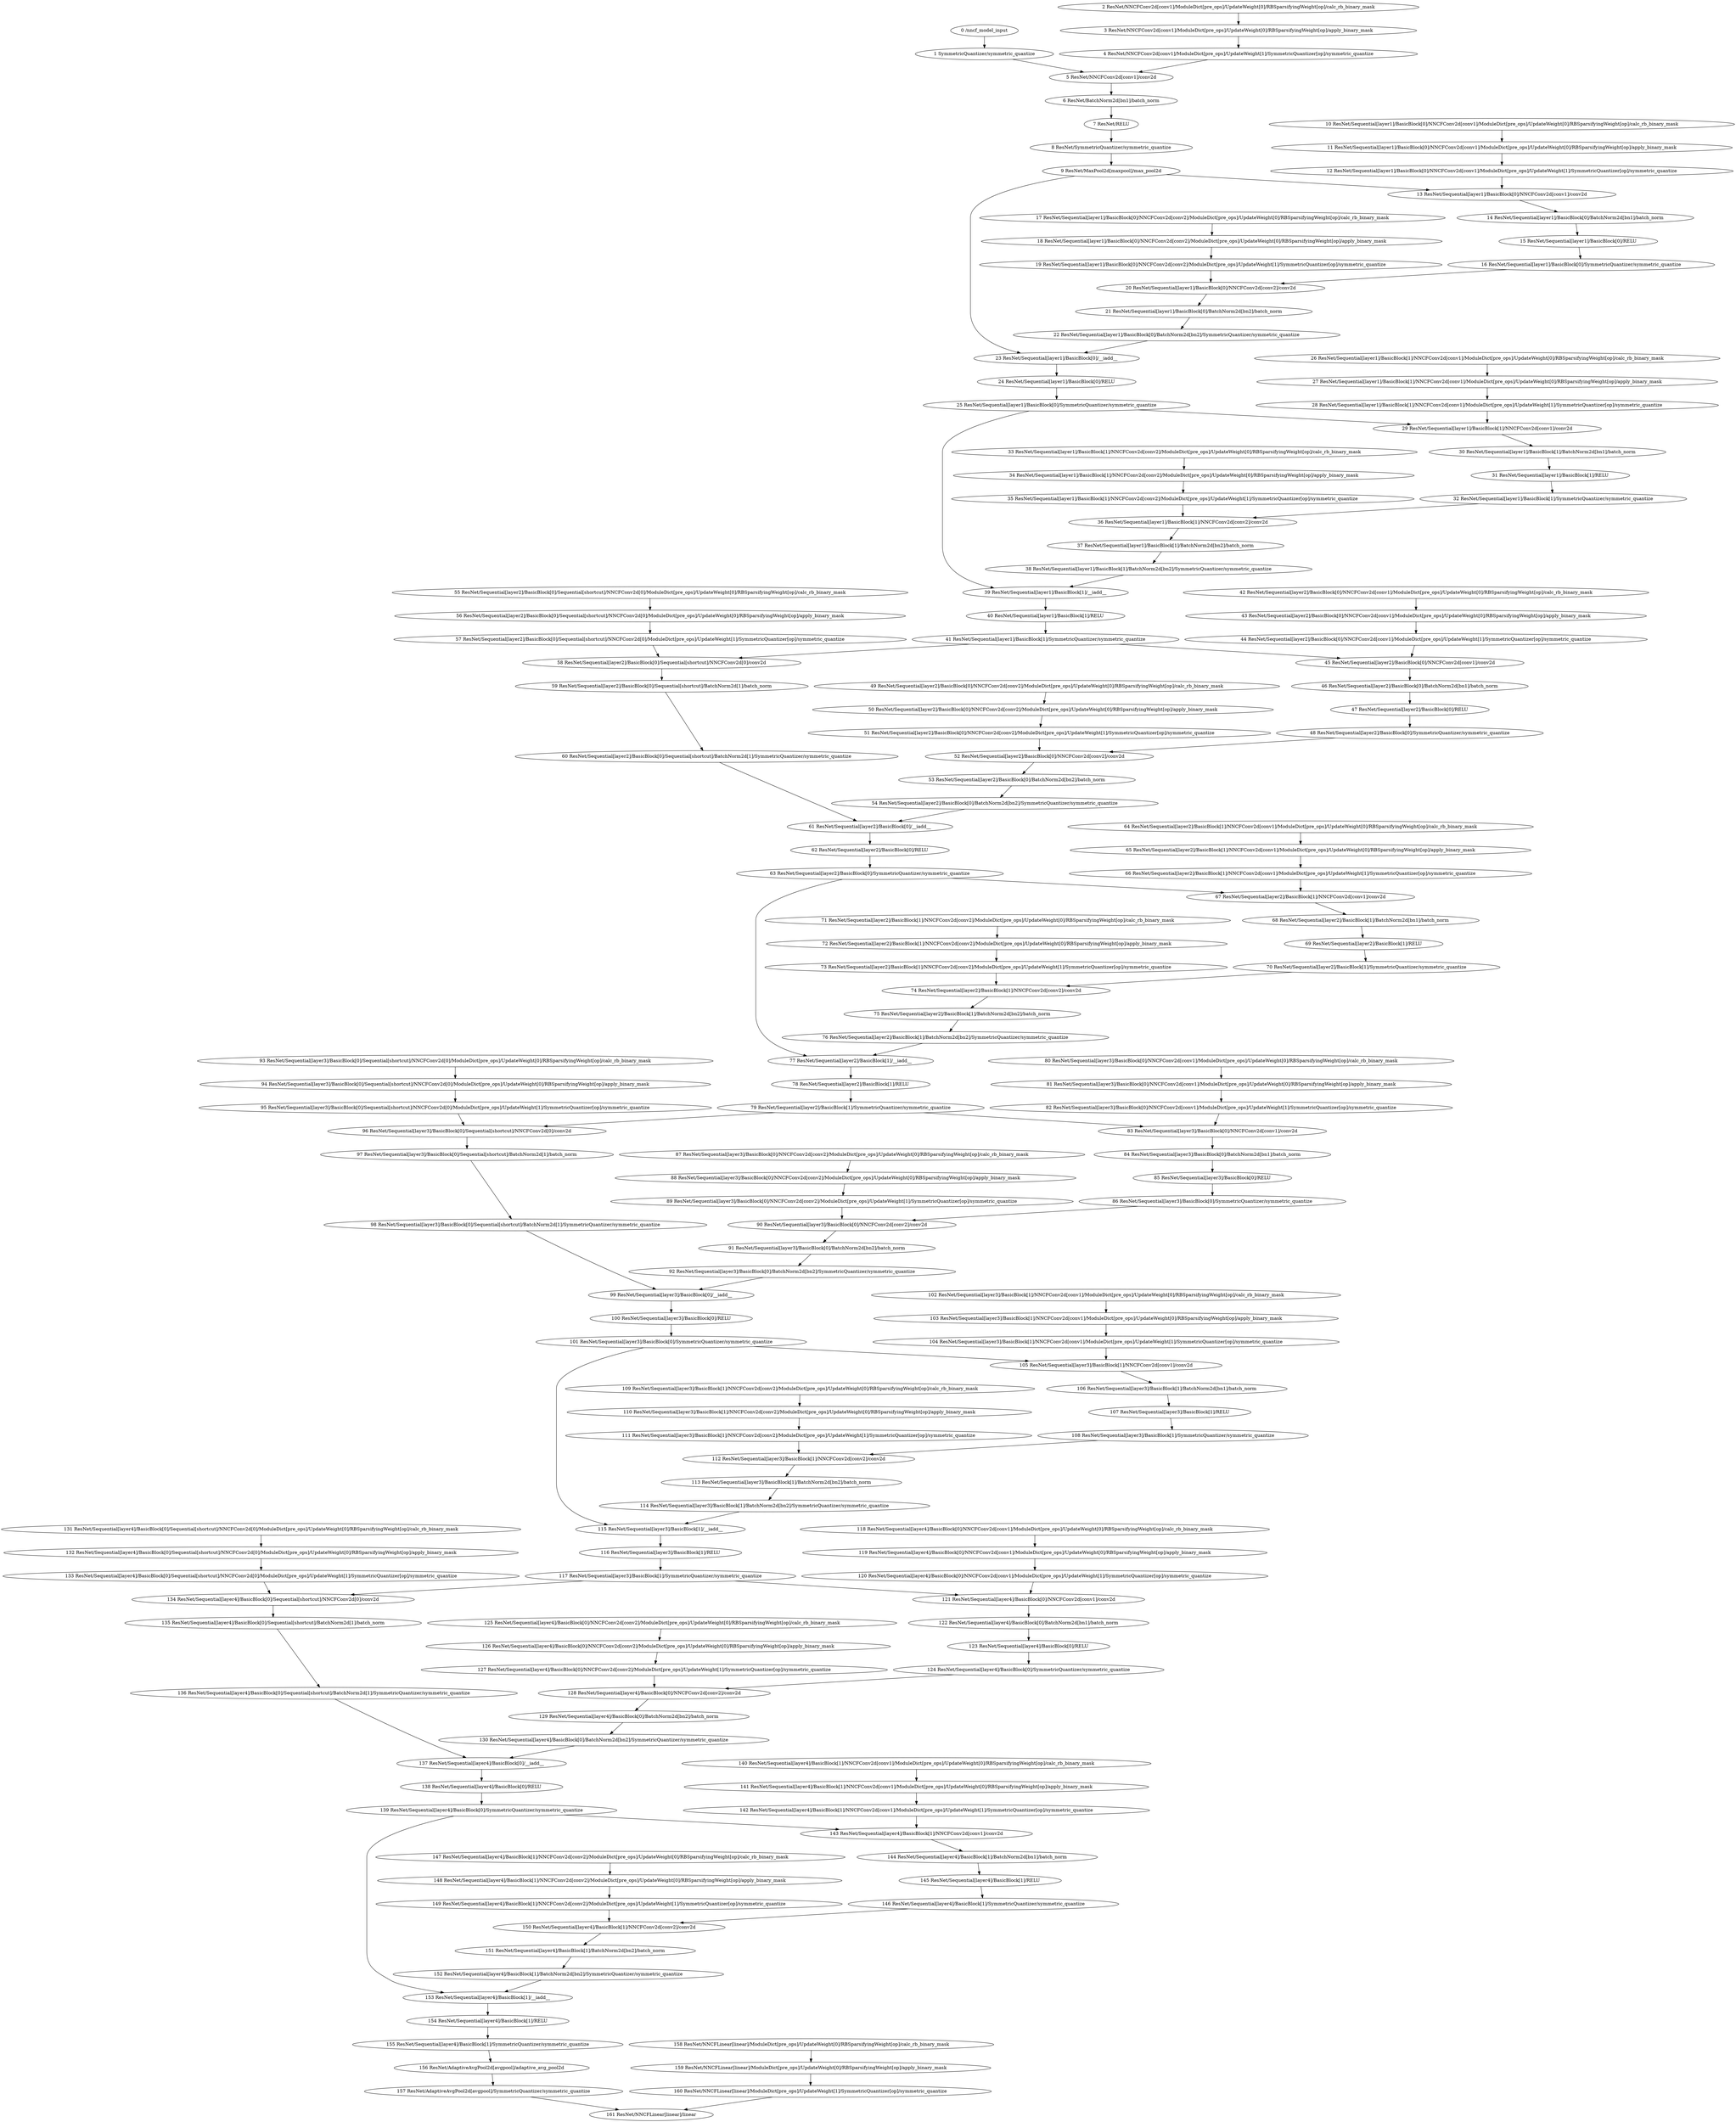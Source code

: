strict digraph  {
"0 /nncf_model_input" [id=0, scope="", type=nncf_model_input];
"1 SymmetricQuantizer/symmetric_quantize" [id=1, scope=SymmetricQuantizer, type=symmetric_quantize];
"2 ResNet/NNCFConv2d[conv1]/ModuleDict[pre_ops]/UpdateWeight[0]/RBSparsifyingWeight[op]/calc_rb_binary_mask" [id=2, scope="ResNet/NNCFConv2d[conv1]/ModuleDict[pre_ops]/UpdateWeight[0]/RBSparsifyingWeight[op]", type=calc_rb_binary_mask];
"3 ResNet/NNCFConv2d[conv1]/ModuleDict[pre_ops]/UpdateWeight[0]/RBSparsifyingWeight[op]/apply_binary_mask" [id=3, scope="ResNet/NNCFConv2d[conv1]/ModuleDict[pre_ops]/UpdateWeight[0]/RBSparsifyingWeight[op]", type=apply_binary_mask];
"4 ResNet/NNCFConv2d[conv1]/ModuleDict[pre_ops]/UpdateWeight[1]/SymmetricQuantizer[op]/symmetric_quantize" [id=4, scope="ResNet/NNCFConv2d[conv1]/ModuleDict[pre_ops]/UpdateWeight[1]/SymmetricQuantizer[op]", type=symmetric_quantize];
"5 ResNet/NNCFConv2d[conv1]/conv2d" [id=5, scope="ResNet/NNCFConv2d[conv1]", type=conv2d];
"6 ResNet/BatchNorm2d[bn1]/batch_norm" [id=6, scope="ResNet/BatchNorm2d[bn1]", type=batch_norm];
"7 ResNet/RELU" [id=7, scope=ResNet, type=RELU];
"8 ResNet/SymmetricQuantizer/symmetric_quantize" [id=8, scope="ResNet/SymmetricQuantizer", type=symmetric_quantize];
"9 ResNet/MaxPool2d[maxpool]/max_pool2d" [id=9, scope="ResNet/MaxPool2d[maxpool]", type=max_pool2d];
"10 ResNet/Sequential[layer1]/BasicBlock[0]/NNCFConv2d[conv1]/ModuleDict[pre_ops]/UpdateWeight[0]/RBSparsifyingWeight[op]/calc_rb_binary_mask" [id=10, scope="ResNet/Sequential[layer1]/BasicBlock[0]/NNCFConv2d[conv1]/ModuleDict[pre_ops]/UpdateWeight[0]/RBSparsifyingWeight[op]", type=calc_rb_binary_mask];
"11 ResNet/Sequential[layer1]/BasicBlock[0]/NNCFConv2d[conv1]/ModuleDict[pre_ops]/UpdateWeight[0]/RBSparsifyingWeight[op]/apply_binary_mask" [id=11, scope="ResNet/Sequential[layer1]/BasicBlock[0]/NNCFConv2d[conv1]/ModuleDict[pre_ops]/UpdateWeight[0]/RBSparsifyingWeight[op]", type=apply_binary_mask];
"12 ResNet/Sequential[layer1]/BasicBlock[0]/NNCFConv2d[conv1]/ModuleDict[pre_ops]/UpdateWeight[1]/SymmetricQuantizer[op]/symmetric_quantize" [id=12, scope="ResNet/Sequential[layer1]/BasicBlock[0]/NNCFConv2d[conv1]/ModuleDict[pre_ops]/UpdateWeight[1]/SymmetricQuantizer[op]", type=symmetric_quantize];
"13 ResNet/Sequential[layer1]/BasicBlock[0]/NNCFConv2d[conv1]/conv2d" [id=13, scope="ResNet/Sequential[layer1]/BasicBlock[0]/NNCFConv2d[conv1]", type=conv2d];
"14 ResNet/Sequential[layer1]/BasicBlock[0]/BatchNorm2d[bn1]/batch_norm" [id=14, scope="ResNet/Sequential[layer1]/BasicBlock[0]/BatchNorm2d[bn1]", type=batch_norm];
"15 ResNet/Sequential[layer1]/BasicBlock[0]/RELU" [id=15, scope="ResNet/Sequential[layer1]/BasicBlock[0]", type=RELU];
"16 ResNet/Sequential[layer1]/BasicBlock[0]/SymmetricQuantizer/symmetric_quantize" [id=16, scope="ResNet/Sequential[layer1]/BasicBlock[0]/SymmetricQuantizer", type=symmetric_quantize];
"17 ResNet/Sequential[layer1]/BasicBlock[0]/NNCFConv2d[conv2]/ModuleDict[pre_ops]/UpdateWeight[0]/RBSparsifyingWeight[op]/calc_rb_binary_mask" [id=17, scope="ResNet/Sequential[layer1]/BasicBlock[0]/NNCFConv2d[conv2]/ModuleDict[pre_ops]/UpdateWeight[0]/RBSparsifyingWeight[op]", type=calc_rb_binary_mask];
"18 ResNet/Sequential[layer1]/BasicBlock[0]/NNCFConv2d[conv2]/ModuleDict[pre_ops]/UpdateWeight[0]/RBSparsifyingWeight[op]/apply_binary_mask" [id=18, scope="ResNet/Sequential[layer1]/BasicBlock[0]/NNCFConv2d[conv2]/ModuleDict[pre_ops]/UpdateWeight[0]/RBSparsifyingWeight[op]", type=apply_binary_mask];
"19 ResNet/Sequential[layer1]/BasicBlock[0]/NNCFConv2d[conv2]/ModuleDict[pre_ops]/UpdateWeight[1]/SymmetricQuantizer[op]/symmetric_quantize" [id=19, scope="ResNet/Sequential[layer1]/BasicBlock[0]/NNCFConv2d[conv2]/ModuleDict[pre_ops]/UpdateWeight[1]/SymmetricQuantizer[op]", type=symmetric_quantize];
"20 ResNet/Sequential[layer1]/BasicBlock[0]/NNCFConv2d[conv2]/conv2d" [id=20, scope="ResNet/Sequential[layer1]/BasicBlock[0]/NNCFConv2d[conv2]", type=conv2d];
"21 ResNet/Sequential[layer1]/BasicBlock[0]/BatchNorm2d[bn2]/batch_norm" [id=21, scope="ResNet/Sequential[layer1]/BasicBlock[0]/BatchNorm2d[bn2]", type=batch_norm];
"22 ResNet/Sequential[layer1]/BasicBlock[0]/BatchNorm2d[bn2]/SymmetricQuantizer/symmetric_quantize" [id=22, scope="ResNet/Sequential[layer1]/BasicBlock[0]/BatchNorm2d[bn2]/SymmetricQuantizer", type=symmetric_quantize];
"23 ResNet/Sequential[layer1]/BasicBlock[0]/__iadd__" [id=23, scope="ResNet/Sequential[layer1]/BasicBlock[0]", type=__iadd__];
"24 ResNet/Sequential[layer1]/BasicBlock[0]/RELU" [id=24, scope="ResNet/Sequential[layer1]/BasicBlock[0]", type=RELU];
"25 ResNet/Sequential[layer1]/BasicBlock[0]/SymmetricQuantizer/symmetric_quantize" [id=25, scope="ResNet/Sequential[layer1]/BasicBlock[0]/SymmetricQuantizer", type=symmetric_quantize];
"26 ResNet/Sequential[layer1]/BasicBlock[1]/NNCFConv2d[conv1]/ModuleDict[pre_ops]/UpdateWeight[0]/RBSparsifyingWeight[op]/calc_rb_binary_mask" [id=26, scope="ResNet/Sequential[layer1]/BasicBlock[1]/NNCFConv2d[conv1]/ModuleDict[pre_ops]/UpdateWeight[0]/RBSparsifyingWeight[op]", type=calc_rb_binary_mask];
"27 ResNet/Sequential[layer1]/BasicBlock[1]/NNCFConv2d[conv1]/ModuleDict[pre_ops]/UpdateWeight[0]/RBSparsifyingWeight[op]/apply_binary_mask" [id=27, scope="ResNet/Sequential[layer1]/BasicBlock[1]/NNCFConv2d[conv1]/ModuleDict[pre_ops]/UpdateWeight[0]/RBSparsifyingWeight[op]", type=apply_binary_mask];
"28 ResNet/Sequential[layer1]/BasicBlock[1]/NNCFConv2d[conv1]/ModuleDict[pre_ops]/UpdateWeight[1]/SymmetricQuantizer[op]/symmetric_quantize" [id=28, scope="ResNet/Sequential[layer1]/BasicBlock[1]/NNCFConv2d[conv1]/ModuleDict[pre_ops]/UpdateWeight[1]/SymmetricQuantizer[op]", type=symmetric_quantize];
"29 ResNet/Sequential[layer1]/BasicBlock[1]/NNCFConv2d[conv1]/conv2d" [id=29, scope="ResNet/Sequential[layer1]/BasicBlock[1]/NNCFConv2d[conv1]", type=conv2d];
"30 ResNet/Sequential[layer1]/BasicBlock[1]/BatchNorm2d[bn1]/batch_norm" [id=30, scope="ResNet/Sequential[layer1]/BasicBlock[1]/BatchNorm2d[bn1]", type=batch_norm];
"31 ResNet/Sequential[layer1]/BasicBlock[1]/RELU" [id=31, scope="ResNet/Sequential[layer1]/BasicBlock[1]", type=RELU];
"32 ResNet/Sequential[layer1]/BasicBlock[1]/SymmetricQuantizer/symmetric_quantize" [id=32, scope="ResNet/Sequential[layer1]/BasicBlock[1]/SymmetricQuantizer", type=symmetric_quantize];
"33 ResNet/Sequential[layer1]/BasicBlock[1]/NNCFConv2d[conv2]/ModuleDict[pre_ops]/UpdateWeight[0]/RBSparsifyingWeight[op]/calc_rb_binary_mask" [id=33, scope="ResNet/Sequential[layer1]/BasicBlock[1]/NNCFConv2d[conv2]/ModuleDict[pre_ops]/UpdateWeight[0]/RBSparsifyingWeight[op]", type=calc_rb_binary_mask];
"34 ResNet/Sequential[layer1]/BasicBlock[1]/NNCFConv2d[conv2]/ModuleDict[pre_ops]/UpdateWeight[0]/RBSparsifyingWeight[op]/apply_binary_mask" [id=34, scope="ResNet/Sequential[layer1]/BasicBlock[1]/NNCFConv2d[conv2]/ModuleDict[pre_ops]/UpdateWeight[0]/RBSparsifyingWeight[op]", type=apply_binary_mask];
"35 ResNet/Sequential[layer1]/BasicBlock[1]/NNCFConv2d[conv2]/ModuleDict[pre_ops]/UpdateWeight[1]/SymmetricQuantizer[op]/symmetric_quantize" [id=35, scope="ResNet/Sequential[layer1]/BasicBlock[1]/NNCFConv2d[conv2]/ModuleDict[pre_ops]/UpdateWeight[1]/SymmetricQuantizer[op]", type=symmetric_quantize];
"36 ResNet/Sequential[layer1]/BasicBlock[1]/NNCFConv2d[conv2]/conv2d" [id=36, scope="ResNet/Sequential[layer1]/BasicBlock[1]/NNCFConv2d[conv2]", type=conv2d];
"37 ResNet/Sequential[layer1]/BasicBlock[1]/BatchNorm2d[bn2]/batch_norm" [id=37, scope="ResNet/Sequential[layer1]/BasicBlock[1]/BatchNorm2d[bn2]", type=batch_norm];
"38 ResNet/Sequential[layer1]/BasicBlock[1]/BatchNorm2d[bn2]/SymmetricQuantizer/symmetric_quantize" [id=38, scope="ResNet/Sequential[layer1]/BasicBlock[1]/BatchNorm2d[bn2]/SymmetricQuantizer", type=symmetric_quantize];
"39 ResNet/Sequential[layer1]/BasicBlock[1]/__iadd__" [id=39, scope="ResNet/Sequential[layer1]/BasicBlock[1]", type=__iadd__];
"40 ResNet/Sequential[layer1]/BasicBlock[1]/RELU" [id=40, scope="ResNet/Sequential[layer1]/BasicBlock[1]", type=RELU];
"41 ResNet/Sequential[layer1]/BasicBlock[1]/SymmetricQuantizer/symmetric_quantize" [id=41, scope="ResNet/Sequential[layer1]/BasicBlock[1]/SymmetricQuantizer", type=symmetric_quantize];
"42 ResNet/Sequential[layer2]/BasicBlock[0]/NNCFConv2d[conv1]/ModuleDict[pre_ops]/UpdateWeight[0]/RBSparsifyingWeight[op]/calc_rb_binary_mask" [id=42, scope="ResNet/Sequential[layer2]/BasicBlock[0]/NNCFConv2d[conv1]/ModuleDict[pre_ops]/UpdateWeight[0]/RBSparsifyingWeight[op]", type=calc_rb_binary_mask];
"43 ResNet/Sequential[layer2]/BasicBlock[0]/NNCFConv2d[conv1]/ModuleDict[pre_ops]/UpdateWeight[0]/RBSparsifyingWeight[op]/apply_binary_mask" [id=43, scope="ResNet/Sequential[layer2]/BasicBlock[0]/NNCFConv2d[conv1]/ModuleDict[pre_ops]/UpdateWeight[0]/RBSparsifyingWeight[op]", type=apply_binary_mask];
"44 ResNet/Sequential[layer2]/BasicBlock[0]/NNCFConv2d[conv1]/ModuleDict[pre_ops]/UpdateWeight[1]/SymmetricQuantizer[op]/symmetric_quantize" [id=44, scope="ResNet/Sequential[layer2]/BasicBlock[0]/NNCFConv2d[conv1]/ModuleDict[pre_ops]/UpdateWeight[1]/SymmetricQuantizer[op]", type=symmetric_quantize];
"45 ResNet/Sequential[layer2]/BasicBlock[0]/NNCFConv2d[conv1]/conv2d" [id=45, scope="ResNet/Sequential[layer2]/BasicBlock[0]/NNCFConv2d[conv1]", type=conv2d];
"46 ResNet/Sequential[layer2]/BasicBlock[0]/BatchNorm2d[bn1]/batch_norm" [id=46, scope="ResNet/Sequential[layer2]/BasicBlock[0]/BatchNorm2d[bn1]", type=batch_norm];
"47 ResNet/Sequential[layer2]/BasicBlock[0]/RELU" [id=47, scope="ResNet/Sequential[layer2]/BasicBlock[0]", type=RELU];
"48 ResNet/Sequential[layer2]/BasicBlock[0]/SymmetricQuantizer/symmetric_quantize" [id=48, scope="ResNet/Sequential[layer2]/BasicBlock[0]/SymmetricQuantizer", type=symmetric_quantize];
"49 ResNet/Sequential[layer2]/BasicBlock[0]/NNCFConv2d[conv2]/ModuleDict[pre_ops]/UpdateWeight[0]/RBSparsifyingWeight[op]/calc_rb_binary_mask" [id=49, scope="ResNet/Sequential[layer2]/BasicBlock[0]/NNCFConv2d[conv2]/ModuleDict[pre_ops]/UpdateWeight[0]/RBSparsifyingWeight[op]", type=calc_rb_binary_mask];
"50 ResNet/Sequential[layer2]/BasicBlock[0]/NNCFConv2d[conv2]/ModuleDict[pre_ops]/UpdateWeight[0]/RBSparsifyingWeight[op]/apply_binary_mask" [id=50, scope="ResNet/Sequential[layer2]/BasicBlock[0]/NNCFConv2d[conv2]/ModuleDict[pre_ops]/UpdateWeight[0]/RBSparsifyingWeight[op]", type=apply_binary_mask];
"51 ResNet/Sequential[layer2]/BasicBlock[0]/NNCFConv2d[conv2]/ModuleDict[pre_ops]/UpdateWeight[1]/SymmetricQuantizer[op]/symmetric_quantize" [id=51, scope="ResNet/Sequential[layer2]/BasicBlock[0]/NNCFConv2d[conv2]/ModuleDict[pre_ops]/UpdateWeight[1]/SymmetricQuantizer[op]", type=symmetric_quantize];
"52 ResNet/Sequential[layer2]/BasicBlock[0]/NNCFConv2d[conv2]/conv2d" [id=52, scope="ResNet/Sequential[layer2]/BasicBlock[0]/NNCFConv2d[conv2]", type=conv2d];
"53 ResNet/Sequential[layer2]/BasicBlock[0]/BatchNorm2d[bn2]/batch_norm" [id=53, scope="ResNet/Sequential[layer2]/BasicBlock[0]/BatchNorm2d[bn2]", type=batch_norm];
"54 ResNet/Sequential[layer2]/BasicBlock[0]/BatchNorm2d[bn2]/SymmetricQuantizer/symmetric_quantize" [id=54, scope="ResNet/Sequential[layer2]/BasicBlock[0]/BatchNorm2d[bn2]/SymmetricQuantizer", type=symmetric_quantize];
"55 ResNet/Sequential[layer2]/BasicBlock[0]/Sequential[shortcut]/NNCFConv2d[0]/ModuleDict[pre_ops]/UpdateWeight[0]/RBSparsifyingWeight[op]/calc_rb_binary_mask" [id=55, scope="ResNet/Sequential[layer2]/BasicBlock[0]/Sequential[shortcut]/NNCFConv2d[0]/ModuleDict[pre_ops]/UpdateWeight[0]/RBSparsifyingWeight[op]", type=calc_rb_binary_mask];
"56 ResNet/Sequential[layer2]/BasicBlock[0]/Sequential[shortcut]/NNCFConv2d[0]/ModuleDict[pre_ops]/UpdateWeight[0]/RBSparsifyingWeight[op]/apply_binary_mask" [id=56, scope="ResNet/Sequential[layer2]/BasicBlock[0]/Sequential[shortcut]/NNCFConv2d[0]/ModuleDict[pre_ops]/UpdateWeight[0]/RBSparsifyingWeight[op]", type=apply_binary_mask];
"57 ResNet/Sequential[layer2]/BasicBlock[0]/Sequential[shortcut]/NNCFConv2d[0]/ModuleDict[pre_ops]/UpdateWeight[1]/SymmetricQuantizer[op]/symmetric_quantize" [id=57, scope="ResNet/Sequential[layer2]/BasicBlock[0]/Sequential[shortcut]/NNCFConv2d[0]/ModuleDict[pre_ops]/UpdateWeight[1]/SymmetricQuantizer[op]", type=symmetric_quantize];
"58 ResNet/Sequential[layer2]/BasicBlock[0]/Sequential[shortcut]/NNCFConv2d[0]/conv2d" [id=58, scope="ResNet/Sequential[layer2]/BasicBlock[0]/Sequential[shortcut]/NNCFConv2d[0]", type=conv2d];
"59 ResNet/Sequential[layer2]/BasicBlock[0]/Sequential[shortcut]/BatchNorm2d[1]/batch_norm" [id=59, scope="ResNet/Sequential[layer2]/BasicBlock[0]/Sequential[shortcut]/BatchNorm2d[1]", type=batch_norm];
"60 ResNet/Sequential[layer2]/BasicBlock[0]/Sequential[shortcut]/BatchNorm2d[1]/SymmetricQuantizer/symmetric_quantize" [id=60, scope="ResNet/Sequential[layer2]/BasicBlock[0]/Sequential[shortcut]/BatchNorm2d[1]/SymmetricQuantizer", type=symmetric_quantize];
"61 ResNet/Sequential[layer2]/BasicBlock[0]/__iadd__" [id=61, scope="ResNet/Sequential[layer2]/BasicBlock[0]", type=__iadd__];
"62 ResNet/Sequential[layer2]/BasicBlock[0]/RELU" [id=62, scope="ResNet/Sequential[layer2]/BasicBlock[0]", type=RELU];
"63 ResNet/Sequential[layer2]/BasicBlock[0]/SymmetricQuantizer/symmetric_quantize" [id=63, scope="ResNet/Sequential[layer2]/BasicBlock[0]/SymmetricQuantizer", type=symmetric_quantize];
"64 ResNet/Sequential[layer2]/BasicBlock[1]/NNCFConv2d[conv1]/ModuleDict[pre_ops]/UpdateWeight[0]/RBSparsifyingWeight[op]/calc_rb_binary_mask" [id=64, scope="ResNet/Sequential[layer2]/BasicBlock[1]/NNCFConv2d[conv1]/ModuleDict[pre_ops]/UpdateWeight[0]/RBSparsifyingWeight[op]", type=calc_rb_binary_mask];
"65 ResNet/Sequential[layer2]/BasicBlock[1]/NNCFConv2d[conv1]/ModuleDict[pre_ops]/UpdateWeight[0]/RBSparsifyingWeight[op]/apply_binary_mask" [id=65, scope="ResNet/Sequential[layer2]/BasicBlock[1]/NNCFConv2d[conv1]/ModuleDict[pre_ops]/UpdateWeight[0]/RBSparsifyingWeight[op]", type=apply_binary_mask];
"66 ResNet/Sequential[layer2]/BasicBlock[1]/NNCFConv2d[conv1]/ModuleDict[pre_ops]/UpdateWeight[1]/SymmetricQuantizer[op]/symmetric_quantize" [id=66, scope="ResNet/Sequential[layer2]/BasicBlock[1]/NNCFConv2d[conv1]/ModuleDict[pre_ops]/UpdateWeight[1]/SymmetricQuantizer[op]", type=symmetric_quantize];
"67 ResNet/Sequential[layer2]/BasicBlock[1]/NNCFConv2d[conv1]/conv2d" [id=67, scope="ResNet/Sequential[layer2]/BasicBlock[1]/NNCFConv2d[conv1]", type=conv2d];
"68 ResNet/Sequential[layer2]/BasicBlock[1]/BatchNorm2d[bn1]/batch_norm" [id=68, scope="ResNet/Sequential[layer2]/BasicBlock[1]/BatchNorm2d[bn1]", type=batch_norm];
"69 ResNet/Sequential[layer2]/BasicBlock[1]/RELU" [id=69, scope="ResNet/Sequential[layer2]/BasicBlock[1]", type=RELU];
"70 ResNet/Sequential[layer2]/BasicBlock[1]/SymmetricQuantizer/symmetric_quantize" [id=70, scope="ResNet/Sequential[layer2]/BasicBlock[1]/SymmetricQuantizer", type=symmetric_quantize];
"71 ResNet/Sequential[layer2]/BasicBlock[1]/NNCFConv2d[conv2]/ModuleDict[pre_ops]/UpdateWeight[0]/RBSparsifyingWeight[op]/calc_rb_binary_mask" [id=71, scope="ResNet/Sequential[layer2]/BasicBlock[1]/NNCFConv2d[conv2]/ModuleDict[pre_ops]/UpdateWeight[0]/RBSparsifyingWeight[op]", type=calc_rb_binary_mask];
"72 ResNet/Sequential[layer2]/BasicBlock[1]/NNCFConv2d[conv2]/ModuleDict[pre_ops]/UpdateWeight[0]/RBSparsifyingWeight[op]/apply_binary_mask" [id=72, scope="ResNet/Sequential[layer2]/BasicBlock[1]/NNCFConv2d[conv2]/ModuleDict[pre_ops]/UpdateWeight[0]/RBSparsifyingWeight[op]", type=apply_binary_mask];
"73 ResNet/Sequential[layer2]/BasicBlock[1]/NNCFConv2d[conv2]/ModuleDict[pre_ops]/UpdateWeight[1]/SymmetricQuantizer[op]/symmetric_quantize" [id=73, scope="ResNet/Sequential[layer2]/BasicBlock[1]/NNCFConv2d[conv2]/ModuleDict[pre_ops]/UpdateWeight[1]/SymmetricQuantizer[op]", type=symmetric_quantize];
"74 ResNet/Sequential[layer2]/BasicBlock[1]/NNCFConv2d[conv2]/conv2d" [id=74, scope="ResNet/Sequential[layer2]/BasicBlock[1]/NNCFConv2d[conv2]", type=conv2d];
"75 ResNet/Sequential[layer2]/BasicBlock[1]/BatchNorm2d[bn2]/batch_norm" [id=75, scope="ResNet/Sequential[layer2]/BasicBlock[1]/BatchNorm2d[bn2]", type=batch_norm];
"76 ResNet/Sequential[layer2]/BasicBlock[1]/BatchNorm2d[bn2]/SymmetricQuantizer/symmetric_quantize" [id=76, scope="ResNet/Sequential[layer2]/BasicBlock[1]/BatchNorm2d[bn2]/SymmetricQuantizer", type=symmetric_quantize];
"77 ResNet/Sequential[layer2]/BasicBlock[1]/__iadd__" [id=77, scope="ResNet/Sequential[layer2]/BasicBlock[1]", type=__iadd__];
"78 ResNet/Sequential[layer2]/BasicBlock[1]/RELU" [id=78, scope="ResNet/Sequential[layer2]/BasicBlock[1]", type=RELU];
"79 ResNet/Sequential[layer2]/BasicBlock[1]/SymmetricQuantizer/symmetric_quantize" [id=79, scope="ResNet/Sequential[layer2]/BasicBlock[1]/SymmetricQuantizer", type=symmetric_quantize];
"80 ResNet/Sequential[layer3]/BasicBlock[0]/NNCFConv2d[conv1]/ModuleDict[pre_ops]/UpdateWeight[0]/RBSparsifyingWeight[op]/calc_rb_binary_mask" [id=80, scope="ResNet/Sequential[layer3]/BasicBlock[0]/NNCFConv2d[conv1]/ModuleDict[pre_ops]/UpdateWeight[0]/RBSparsifyingWeight[op]", type=calc_rb_binary_mask];
"81 ResNet/Sequential[layer3]/BasicBlock[0]/NNCFConv2d[conv1]/ModuleDict[pre_ops]/UpdateWeight[0]/RBSparsifyingWeight[op]/apply_binary_mask" [id=81, scope="ResNet/Sequential[layer3]/BasicBlock[0]/NNCFConv2d[conv1]/ModuleDict[pre_ops]/UpdateWeight[0]/RBSparsifyingWeight[op]", type=apply_binary_mask];
"82 ResNet/Sequential[layer3]/BasicBlock[0]/NNCFConv2d[conv1]/ModuleDict[pre_ops]/UpdateWeight[1]/SymmetricQuantizer[op]/symmetric_quantize" [id=82, scope="ResNet/Sequential[layer3]/BasicBlock[0]/NNCFConv2d[conv1]/ModuleDict[pre_ops]/UpdateWeight[1]/SymmetricQuantizer[op]", type=symmetric_quantize];
"83 ResNet/Sequential[layer3]/BasicBlock[0]/NNCFConv2d[conv1]/conv2d" [id=83, scope="ResNet/Sequential[layer3]/BasicBlock[0]/NNCFConv2d[conv1]", type=conv2d];
"84 ResNet/Sequential[layer3]/BasicBlock[0]/BatchNorm2d[bn1]/batch_norm" [id=84, scope="ResNet/Sequential[layer3]/BasicBlock[0]/BatchNorm2d[bn1]", type=batch_norm];
"85 ResNet/Sequential[layer3]/BasicBlock[0]/RELU" [id=85, scope="ResNet/Sequential[layer3]/BasicBlock[0]", type=RELU];
"86 ResNet/Sequential[layer3]/BasicBlock[0]/SymmetricQuantizer/symmetric_quantize" [id=86, scope="ResNet/Sequential[layer3]/BasicBlock[0]/SymmetricQuantizer", type=symmetric_quantize];
"87 ResNet/Sequential[layer3]/BasicBlock[0]/NNCFConv2d[conv2]/ModuleDict[pre_ops]/UpdateWeight[0]/RBSparsifyingWeight[op]/calc_rb_binary_mask" [id=87, scope="ResNet/Sequential[layer3]/BasicBlock[0]/NNCFConv2d[conv2]/ModuleDict[pre_ops]/UpdateWeight[0]/RBSparsifyingWeight[op]", type=calc_rb_binary_mask];
"88 ResNet/Sequential[layer3]/BasicBlock[0]/NNCFConv2d[conv2]/ModuleDict[pre_ops]/UpdateWeight[0]/RBSparsifyingWeight[op]/apply_binary_mask" [id=88, scope="ResNet/Sequential[layer3]/BasicBlock[0]/NNCFConv2d[conv2]/ModuleDict[pre_ops]/UpdateWeight[0]/RBSparsifyingWeight[op]", type=apply_binary_mask];
"89 ResNet/Sequential[layer3]/BasicBlock[0]/NNCFConv2d[conv2]/ModuleDict[pre_ops]/UpdateWeight[1]/SymmetricQuantizer[op]/symmetric_quantize" [id=89, scope="ResNet/Sequential[layer3]/BasicBlock[0]/NNCFConv2d[conv2]/ModuleDict[pre_ops]/UpdateWeight[1]/SymmetricQuantizer[op]", type=symmetric_quantize];
"90 ResNet/Sequential[layer3]/BasicBlock[0]/NNCFConv2d[conv2]/conv2d" [id=90, scope="ResNet/Sequential[layer3]/BasicBlock[0]/NNCFConv2d[conv2]", type=conv2d];
"91 ResNet/Sequential[layer3]/BasicBlock[0]/BatchNorm2d[bn2]/batch_norm" [id=91, scope="ResNet/Sequential[layer3]/BasicBlock[0]/BatchNorm2d[bn2]", type=batch_norm];
"92 ResNet/Sequential[layer3]/BasicBlock[0]/BatchNorm2d[bn2]/SymmetricQuantizer/symmetric_quantize" [id=92, scope="ResNet/Sequential[layer3]/BasicBlock[0]/BatchNorm2d[bn2]/SymmetricQuantizer", type=symmetric_quantize];
"93 ResNet/Sequential[layer3]/BasicBlock[0]/Sequential[shortcut]/NNCFConv2d[0]/ModuleDict[pre_ops]/UpdateWeight[0]/RBSparsifyingWeight[op]/calc_rb_binary_mask" [id=93, scope="ResNet/Sequential[layer3]/BasicBlock[0]/Sequential[shortcut]/NNCFConv2d[0]/ModuleDict[pre_ops]/UpdateWeight[0]/RBSparsifyingWeight[op]", type=calc_rb_binary_mask];
"94 ResNet/Sequential[layer3]/BasicBlock[0]/Sequential[shortcut]/NNCFConv2d[0]/ModuleDict[pre_ops]/UpdateWeight[0]/RBSparsifyingWeight[op]/apply_binary_mask" [id=94, scope="ResNet/Sequential[layer3]/BasicBlock[0]/Sequential[shortcut]/NNCFConv2d[0]/ModuleDict[pre_ops]/UpdateWeight[0]/RBSparsifyingWeight[op]", type=apply_binary_mask];
"95 ResNet/Sequential[layer3]/BasicBlock[0]/Sequential[shortcut]/NNCFConv2d[0]/ModuleDict[pre_ops]/UpdateWeight[1]/SymmetricQuantizer[op]/symmetric_quantize" [id=95, scope="ResNet/Sequential[layer3]/BasicBlock[0]/Sequential[shortcut]/NNCFConv2d[0]/ModuleDict[pre_ops]/UpdateWeight[1]/SymmetricQuantizer[op]", type=symmetric_quantize];
"96 ResNet/Sequential[layer3]/BasicBlock[0]/Sequential[shortcut]/NNCFConv2d[0]/conv2d" [id=96, scope="ResNet/Sequential[layer3]/BasicBlock[0]/Sequential[shortcut]/NNCFConv2d[0]", type=conv2d];
"97 ResNet/Sequential[layer3]/BasicBlock[0]/Sequential[shortcut]/BatchNorm2d[1]/batch_norm" [id=97, scope="ResNet/Sequential[layer3]/BasicBlock[0]/Sequential[shortcut]/BatchNorm2d[1]", type=batch_norm];
"98 ResNet/Sequential[layer3]/BasicBlock[0]/Sequential[shortcut]/BatchNorm2d[1]/SymmetricQuantizer/symmetric_quantize" [id=98, scope="ResNet/Sequential[layer3]/BasicBlock[0]/Sequential[shortcut]/BatchNorm2d[1]/SymmetricQuantizer", type=symmetric_quantize];
"99 ResNet/Sequential[layer3]/BasicBlock[0]/__iadd__" [id=99, scope="ResNet/Sequential[layer3]/BasicBlock[0]", type=__iadd__];
"100 ResNet/Sequential[layer3]/BasicBlock[0]/RELU" [id=100, scope="ResNet/Sequential[layer3]/BasicBlock[0]", type=RELU];
"101 ResNet/Sequential[layer3]/BasicBlock[0]/SymmetricQuantizer/symmetric_quantize" [id=101, scope="ResNet/Sequential[layer3]/BasicBlock[0]/SymmetricQuantizer", type=symmetric_quantize];
"102 ResNet/Sequential[layer3]/BasicBlock[1]/NNCFConv2d[conv1]/ModuleDict[pre_ops]/UpdateWeight[0]/RBSparsifyingWeight[op]/calc_rb_binary_mask" [id=102, scope="ResNet/Sequential[layer3]/BasicBlock[1]/NNCFConv2d[conv1]/ModuleDict[pre_ops]/UpdateWeight[0]/RBSparsifyingWeight[op]", type=calc_rb_binary_mask];
"103 ResNet/Sequential[layer3]/BasicBlock[1]/NNCFConv2d[conv1]/ModuleDict[pre_ops]/UpdateWeight[0]/RBSparsifyingWeight[op]/apply_binary_mask" [id=103, scope="ResNet/Sequential[layer3]/BasicBlock[1]/NNCFConv2d[conv1]/ModuleDict[pre_ops]/UpdateWeight[0]/RBSparsifyingWeight[op]", type=apply_binary_mask];
"104 ResNet/Sequential[layer3]/BasicBlock[1]/NNCFConv2d[conv1]/ModuleDict[pre_ops]/UpdateWeight[1]/SymmetricQuantizer[op]/symmetric_quantize" [id=104, scope="ResNet/Sequential[layer3]/BasicBlock[1]/NNCFConv2d[conv1]/ModuleDict[pre_ops]/UpdateWeight[1]/SymmetricQuantizer[op]", type=symmetric_quantize];
"105 ResNet/Sequential[layer3]/BasicBlock[1]/NNCFConv2d[conv1]/conv2d" [id=105, scope="ResNet/Sequential[layer3]/BasicBlock[1]/NNCFConv2d[conv1]", type=conv2d];
"106 ResNet/Sequential[layer3]/BasicBlock[1]/BatchNorm2d[bn1]/batch_norm" [id=106, scope="ResNet/Sequential[layer3]/BasicBlock[1]/BatchNorm2d[bn1]", type=batch_norm];
"107 ResNet/Sequential[layer3]/BasicBlock[1]/RELU" [id=107, scope="ResNet/Sequential[layer3]/BasicBlock[1]", type=RELU];
"108 ResNet/Sequential[layer3]/BasicBlock[1]/SymmetricQuantizer/symmetric_quantize" [id=108, scope="ResNet/Sequential[layer3]/BasicBlock[1]/SymmetricQuantizer", type=symmetric_quantize];
"109 ResNet/Sequential[layer3]/BasicBlock[1]/NNCFConv2d[conv2]/ModuleDict[pre_ops]/UpdateWeight[0]/RBSparsifyingWeight[op]/calc_rb_binary_mask" [id=109, scope="ResNet/Sequential[layer3]/BasicBlock[1]/NNCFConv2d[conv2]/ModuleDict[pre_ops]/UpdateWeight[0]/RBSparsifyingWeight[op]", type=calc_rb_binary_mask];
"110 ResNet/Sequential[layer3]/BasicBlock[1]/NNCFConv2d[conv2]/ModuleDict[pre_ops]/UpdateWeight[0]/RBSparsifyingWeight[op]/apply_binary_mask" [id=110, scope="ResNet/Sequential[layer3]/BasicBlock[1]/NNCFConv2d[conv2]/ModuleDict[pre_ops]/UpdateWeight[0]/RBSparsifyingWeight[op]", type=apply_binary_mask];
"111 ResNet/Sequential[layer3]/BasicBlock[1]/NNCFConv2d[conv2]/ModuleDict[pre_ops]/UpdateWeight[1]/SymmetricQuantizer[op]/symmetric_quantize" [id=111, scope="ResNet/Sequential[layer3]/BasicBlock[1]/NNCFConv2d[conv2]/ModuleDict[pre_ops]/UpdateWeight[1]/SymmetricQuantizer[op]", type=symmetric_quantize];
"112 ResNet/Sequential[layer3]/BasicBlock[1]/NNCFConv2d[conv2]/conv2d" [id=112, scope="ResNet/Sequential[layer3]/BasicBlock[1]/NNCFConv2d[conv2]", type=conv2d];
"113 ResNet/Sequential[layer3]/BasicBlock[1]/BatchNorm2d[bn2]/batch_norm" [id=113, scope="ResNet/Sequential[layer3]/BasicBlock[1]/BatchNorm2d[bn2]", type=batch_norm];
"114 ResNet/Sequential[layer3]/BasicBlock[1]/BatchNorm2d[bn2]/SymmetricQuantizer/symmetric_quantize" [id=114, scope="ResNet/Sequential[layer3]/BasicBlock[1]/BatchNorm2d[bn2]/SymmetricQuantizer", type=symmetric_quantize];
"115 ResNet/Sequential[layer3]/BasicBlock[1]/__iadd__" [id=115, scope="ResNet/Sequential[layer3]/BasicBlock[1]", type=__iadd__];
"116 ResNet/Sequential[layer3]/BasicBlock[1]/RELU" [id=116, scope="ResNet/Sequential[layer3]/BasicBlock[1]", type=RELU];
"117 ResNet/Sequential[layer3]/BasicBlock[1]/SymmetricQuantizer/symmetric_quantize" [id=117, scope="ResNet/Sequential[layer3]/BasicBlock[1]/SymmetricQuantizer", type=symmetric_quantize];
"118 ResNet/Sequential[layer4]/BasicBlock[0]/NNCFConv2d[conv1]/ModuleDict[pre_ops]/UpdateWeight[0]/RBSparsifyingWeight[op]/calc_rb_binary_mask" [id=118, scope="ResNet/Sequential[layer4]/BasicBlock[0]/NNCFConv2d[conv1]/ModuleDict[pre_ops]/UpdateWeight[0]/RBSparsifyingWeight[op]", type=calc_rb_binary_mask];
"119 ResNet/Sequential[layer4]/BasicBlock[0]/NNCFConv2d[conv1]/ModuleDict[pre_ops]/UpdateWeight[0]/RBSparsifyingWeight[op]/apply_binary_mask" [id=119, scope="ResNet/Sequential[layer4]/BasicBlock[0]/NNCFConv2d[conv1]/ModuleDict[pre_ops]/UpdateWeight[0]/RBSparsifyingWeight[op]", type=apply_binary_mask];
"120 ResNet/Sequential[layer4]/BasicBlock[0]/NNCFConv2d[conv1]/ModuleDict[pre_ops]/UpdateWeight[1]/SymmetricQuantizer[op]/symmetric_quantize" [id=120, scope="ResNet/Sequential[layer4]/BasicBlock[0]/NNCFConv2d[conv1]/ModuleDict[pre_ops]/UpdateWeight[1]/SymmetricQuantizer[op]", type=symmetric_quantize];
"121 ResNet/Sequential[layer4]/BasicBlock[0]/NNCFConv2d[conv1]/conv2d" [id=121, scope="ResNet/Sequential[layer4]/BasicBlock[0]/NNCFConv2d[conv1]", type=conv2d];
"122 ResNet/Sequential[layer4]/BasicBlock[0]/BatchNorm2d[bn1]/batch_norm" [id=122, scope="ResNet/Sequential[layer4]/BasicBlock[0]/BatchNorm2d[bn1]", type=batch_norm];
"123 ResNet/Sequential[layer4]/BasicBlock[0]/RELU" [id=123, scope="ResNet/Sequential[layer4]/BasicBlock[0]", type=RELU];
"124 ResNet/Sequential[layer4]/BasicBlock[0]/SymmetricQuantizer/symmetric_quantize" [id=124, scope="ResNet/Sequential[layer4]/BasicBlock[0]/SymmetricQuantizer", type=symmetric_quantize];
"125 ResNet/Sequential[layer4]/BasicBlock[0]/NNCFConv2d[conv2]/ModuleDict[pre_ops]/UpdateWeight[0]/RBSparsifyingWeight[op]/calc_rb_binary_mask" [id=125, scope="ResNet/Sequential[layer4]/BasicBlock[0]/NNCFConv2d[conv2]/ModuleDict[pre_ops]/UpdateWeight[0]/RBSparsifyingWeight[op]", type=calc_rb_binary_mask];
"126 ResNet/Sequential[layer4]/BasicBlock[0]/NNCFConv2d[conv2]/ModuleDict[pre_ops]/UpdateWeight[0]/RBSparsifyingWeight[op]/apply_binary_mask" [id=126, scope="ResNet/Sequential[layer4]/BasicBlock[0]/NNCFConv2d[conv2]/ModuleDict[pre_ops]/UpdateWeight[0]/RBSparsifyingWeight[op]", type=apply_binary_mask];
"127 ResNet/Sequential[layer4]/BasicBlock[0]/NNCFConv2d[conv2]/ModuleDict[pre_ops]/UpdateWeight[1]/SymmetricQuantizer[op]/symmetric_quantize" [id=127, scope="ResNet/Sequential[layer4]/BasicBlock[0]/NNCFConv2d[conv2]/ModuleDict[pre_ops]/UpdateWeight[1]/SymmetricQuantizer[op]", type=symmetric_quantize];
"128 ResNet/Sequential[layer4]/BasicBlock[0]/NNCFConv2d[conv2]/conv2d" [id=128, scope="ResNet/Sequential[layer4]/BasicBlock[0]/NNCFConv2d[conv2]", type=conv2d];
"129 ResNet/Sequential[layer4]/BasicBlock[0]/BatchNorm2d[bn2]/batch_norm" [id=129, scope="ResNet/Sequential[layer4]/BasicBlock[0]/BatchNorm2d[bn2]", type=batch_norm];
"130 ResNet/Sequential[layer4]/BasicBlock[0]/BatchNorm2d[bn2]/SymmetricQuantizer/symmetric_quantize" [id=130, scope="ResNet/Sequential[layer4]/BasicBlock[0]/BatchNorm2d[bn2]/SymmetricQuantizer", type=symmetric_quantize];
"131 ResNet/Sequential[layer4]/BasicBlock[0]/Sequential[shortcut]/NNCFConv2d[0]/ModuleDict[pre_ops]/UpdateWeight[0]/RBSparsifyingWeight[op]/calc_rb_binary_mask" [id=131, scope="ResNet/Sequential[layer4]/BasicBlock[0]/Sequential[shortcut]/NNCFConv2d[0]/ModuleDict[pre_ops]/UpdateWeight[0]/RBSparsifyingWeight[op]", type=calc_rb_binary_mask];
"132 ResNet/Sequential[layer4]/BasicBlock[0]/Sequential[shortcut]/NNCFConv2d[0]/ModuleDict[pre_ops]/UpdateWeight[0]/RBSparsifyingWeight[op]/apply_binary_mask" [id=132, scope="ResNet/Sequential[layer4]/BasicBlock[0]/Sequential[shortcut]/NNCFConv2d[0]/ModuleDict[pre_ops]/UpdateWeight[0]/RBSparsifyingWeight[op]", type=apply_binary_mask];
"133 ResNet/Sequential[layer4]/BasicBlock[0]/Sequential[shortcut]/NNCFConv2d[0]/ModuleDict[pre_ops]/UpdateWeight[1]/SymmetricQuantizer[op]/symmetric_quantize" [id=133, scope="ResNet/Sequential[layer4]/BasicBlock[0]/Sequential[shortcut]/NNCFConv2d[0]/ModuleDict[pre_ops]/UpdateWeight[1]/SymmetricQuantizer[op]", type=symmetric_quantize];
"134 ResNet/Sequential[layer4]/BasicBlock[0]/Sequential[shortcut]/NNCFConv2d[0]/conv2d" [id=134, scope="ResNet/Sequential[layer4]/BasicBlock[0]/Sequential[shortcut]/NNCFConv2d[0]", type=conv2d];
"135 ResNet/Sequential[layer4]/BasicBlock[0]/Sequential[shortcut]/BatchNorm2d[1]/batch_norm" [id=135, scope="ResNet/Sequential[layer4]/BasicBlock[0]/Sequential[shortcut]/BatchNorm2d[1]", type=batch_norm];
"136 ResNet/Sequential[layer4]/BasicBlock[0]/Sequential[shortcut]/BatchNorm2d[1]/SymmetricQuantizer/symmetric_quantize" [id=136, scope="ResNet/Sequential[layer4]/BasicBlock[0]/Sequential[shortcut]/BatchNorm2d[1]/SymmetricQuantizer", type=symmetric_quantize];
"137 ResNet/Sequential[layer4]/BasicBlock[0]/__iadd__" [id=137, scope="ResNet/Sequential[layer4]/BasicBlock[0]", type=__iadd__];
"138 ResNet/Sequential[layer4]/BasicBlock[0]/RELU" [id=138, scope="ResNet/Sequential[layer4]/BasicBlock[0]", type=RELU];
"139 ResNet/Sequential[layer4]/BasicBlock[0]/SymmetricQuantizer/symmetric_quantize" [id=139, scope="ResNet/Sequential[layer4]/BasicBlock[0]/SymmetricQuantizer", type=symmetric_quantize];
"140 ResNet/Sequential[layer4]/BasicBlock[1]/NNCFConv2d[conv1]/ModuleDict[pre_ops]/UpdateWeight[0]/RBSparsifyingWeight[op]/calc_rb_binary_mask" [id=140, scope="ResNet/Sequential[layer4]/BasicBlock[1]/NNCFConv2d[conv1]/ModuleDict[pre_ops]/UpdateWeight[0]/RBSparsifyingWeight[op]", type=calc_rb_binary_mask];
"141 ResNet/Sequential[layer4]/BasicBlock[1]/NNCFConv2d[conv1]/ModuleDict[pre_ops]/UpdateWeight[0]/RBSparsifyingWeight[op]/apply_binary_mask" [id=141, scope="ResNet/Sequential[layer4]/BasicBlock[1]/NNCFConv2d[conv1]/ModuleDict[pre_ops]/UpdateWeight[0]/RBSparsifyingWeight[op]", type=apply_binary_mask];
"142 ResNet/Sequential[layer4]/BasicBlock[1]/NNCFConv2d[conv1]/ModuleDict[pre_ops]/UpdateWeight[1]/SymmetricQuantizer[op]/symmetric_quantize" [id=142, scope="ResNet/Sequential[layer4]/BasicBlock[1]/NNCFConv2d[conv1]/ModuleDict[pre_ops]/UpdateWeight[1]/SymmetricQuantizer[op]", type=symmetric_quantize];
"143 ResNet/Sequential[layer4]/BasicBlock[1]/NNCFConv2d[conv1]/conv2d" [id=143, scope="ResNet/Sequential[layer4]/BasicBlock[1]/NNCFConv2d[conv1]", type=conv2d];
"144 ResNet/Sequential[layer4]/BasicBlock[1]/BatchNorm2d[bn1]/batch_norm" [id=144, scope="ResNet/Sequential[layer4]/BasicBlock[1]/BatchNorm2d[bn1]", type=batch_norm];
"145 ResNet/Sequential[layer4]/BasicBlock[1]/RELU" [id=145, scope="ResNet/Sequential[layer4]/BasicBlock[1]", type=RELU];
"146 ResNet/Sequential[layer4]/BasicBlock[1]/SymmetricQuantizer/symmetric_quantize" [id=146, scope="ResNet/Sequential[layer4]/BasicBlock[1]/SymmetricQuantizer", type=symmetric_quantize];
"147 ResNet/Sequential[layer4]/BasicBlock[1]/NNCFConv2d[conv2]/ModuleDict[pre_ops]/UpdateWeight[0]/RBSparsifyingWeight[op]/calc_rb_binary_mask" [id=147, scope="ResNet/Sequential[layer4]/BasicBlock[1]/NNCFConv2d[conv2]/ModuleDict[pre_ops]/UpdateWeight[0]/RBSparsifyingWeight[op]", type=calc_rb_binary_mask];
"148 ResNet/Sequential[layer4]/BasicBlock[1]/NNCFConv2d[conv2]/ModuleDict[pre_ops]/UpdateWeight[0]/RBSparsifyingWeight[op]/apply_binary_mask" [id=148, scope="ResNet/Sequential[layer4]/BasicBlock[1]/NNCFConv2d[conv2]/ModuleDict[pre_ops]/UpdateWeight[0]/RBSparsifyingWeight[op]", type=apply_binary_mask];
"149 ResNet/Sequential[layer4]/BasicBlock[1]/NNCFConv2d[conv2]/ModuleDict[pre_ops]/UpdateWeight[1]/SymmetricQuantizer[op]/symmetric_quantize" [id=149, scope="ResNet/Sequential[layer4]/BasicBlock[1]/NNCFConv2d[conv2]/ModuleDict[pre_ops]/UpdateWeight[1]/SymmetricQuantizer[op]", type=symmetric_quantize];
"150 ResNet/Sequential[layer4]/BasicBlock[1]/NNCFConv2d[conv2]/conv2d" [id=150, scope="ResNet/Sequential[layer4]/BasicBlock[1]/NNCFConv2d[conv2]", type=conv2d];
"151 ResNet/Sequential[layer4]/BasicBlock[1]/BatchNorm2d[bn2]/batch_norm" [id=151, scope="ResNet/Sequential[layer4]/BasicBlock[1]/BatchNorm2d[bn2]", type=batch_norm];
"152 ResNet/Sequential[layer4]/BasicBlock[1]/BatchNorm2d[bn2]/SymmetricQuantizer/symmetric_quantize" [id=152, scope="ResNet/Sequential[layer4]/BasicBlock[1]/BatchNorm2d[bn2]/SymmetricQuantizer", type=symmetric_quantize];
"153 ResNet/Sequential[layer4]/BasicBlock[1]/__iadd__" [id=153, scope="ResNet/Sequential[layer4]/BasicBlock[1]", type=__iadd__];
"154 ResNet/Sequential[layer4]/BasicBlock[1]/RELU" [id=154, scope="ResNet/Sequential[layer4]/BasicBlock[1]", type=RELU];
"155 ResNet/Sequential[layer4]/BasicBlock[1]/SymmetricQuantizer/symmetric_quantize" [id=155, scope="ResNet/Sequential[layer4]/BasicBlock[1]/SymmetricQuantizer", type=symmetric_quantize];
"156 ResNet/AdaptiveAvgPool2d[avgpool]/adaptive_avg_pool2d" [id=156, scope="ResNet/AdaptiveAvgPool2d[avgpool]", type=adaptive_avg_pool2d];
"157 ResNet/AdaptiveAvgPool2d[avgpool]/SymmetricQuantizer/symmetric_quantize" [id=157, scope="ResNet/AdaptiveAvgPool2d[avgpool]/SymmetricQuantizer", type=symmetric_quantize];
"158 ResNet/NNCFLinear[linear]/ModuleDict[pre_ops]/UpdateWeight[0]/RBSparsifyingWeight[op]/calc_rb_binary_mask" [id=158, scope="ResNet/NNCFLinear[linear]/ModuleDict[pre_ops]/UpdateWeight[0]/RBSparsifyingWeight[op]", type=calc_rb_binary_mask];
"159 ResNet/NNCFLinear[linear]/ModuleDict[pre_ops]/UpdateWeight[0]/RBSparsifyingWeight[op]/apply_binary_mask" [id=159, scope="ResNet/NNCFLinear[linear]/ModuleDict[pre_ops]/UpdateWeight[0]/RBSparsifyingWeight[op]", type=apply_binary_mask];
"160 ResNet/NNCFLinear[linear]/ModuleDict[pre_ops]/UpdateWeight[1]/SymmetricQuantizer[op]/symmetric_quantize" [id=160, scope="ResNet/NNCFLinear[linear]/ModuleDict[pre_ops]/UpdateWeight[1]/SymmetricQuantizer[op]", type=symmetric_quantize];
"161 ResNet/NNCFLinear[linear]/linear" [id=161, scope="ResNet/NNCFLinear[linear]", type=linear];
"0 /nncf_model_input" -> "1 SymmetricQuantizer/symmetric_quantize";
"1 SymmetricQuantizer/symmetric_quantize" -> "5 ResNet/NNCFConv2d[conv1]/conv2d";
"2 ResNet/NNCFConv2d[conv1]/ModuleDict[pre_ops]/UpdateWeight[0]/RBSparsifyingWeight[op]/calc_rb_binary_mask" -> "3 ResNet/NNCFConv2d[conv1]/ModuleDict[pre_ops]/UpdateWeight[0]/RBSparsifyingWeight[op]/apply_binary_mask";
"3 ResNet/NNCFConv2d[conv1]/ModuleDict[pre_ops]/UpdateWeight[0]/RBSparsifyingWeight[op]/apply_binary_mask" -> "4 ResNet/NNCFConv2d[conv1]/ModuleDict[pre_ops]/UpdateWeight[1]/SymmetricQuantizer[op]/symmetric_quantize";
"4 ResNet/NNCFConv2d[conv1]/ModuleDict[pre_ops]/UpdateWeight[1]/SymmetricQuantizer[op]/symmetric_quantize" -> "5 ResNet/NNCFConv2d[conv1]/conv2d";
"5 ResNet/NNCFConv2d[conv1]/conv2d" -> "6 ResNet/BatchNorm2d[bn1]/batch_norm";
"6 ResNet/BatchNorm2d[bn1]/batch_norm" -> "7 ResNet/RELU";
"7 ResNet/RELU" -> "8 ResNet/SymmetricQuantizer/symmetric_quantize";
"8 ResNet/SymmetricQuantizer/symmetric_quantize" -> "9 ResNet/MaxPool2d[maxpool]/max_pool2d";
"9 ResNet/MaxPool2d[maxpool]/max_pool2d" -> "13 ResNet/Sequential[layer1]/BasicBlock[0]/NNCFConv2d[conv1]/conv2d";
"9 ResNet/MaxPool2d[maxpool]/max_pool2d" -> "23 ResNet/Sequential[layer1]/BasicBlock[0]/__iadd__";
"10 ResNet/Sequential[layer1]/BasicBlock[0]/NNCFConv2d[conv1]/ModuleDict[pre_ops]/UpdateWeight[0]/RBSparsifyingWeight[op]/calc_rb_binary_mask" -> "11 ResNet/Sequential[layer1]/BasicBlock[0]/NNCFConv2d[conv1]/ModuleDict[pre_ops]/UpdateWeight[0]/RBSparsifyingWeight[op]/apply_binary_mask";
"11 ResNet/Sequential[layer1]/BasicBlock[0]/NNCFConv2d[conv1]/ModuleDict[pre_ops]/UpdateWeight[0]/RBSparsifyingWeight[op]/apply_binary_mask" -> "12 ResNet/Sequential[layer1]/BasicBlock[0]/NNCFConv2d[conv1]/ModuleDict[pre_ops]/UpdateWeight[1]/SymmetricQuantizer[op]/symmetric_quantize";
"12 ResNet/Sequential[layer1]/BasicBlock[0]/NNCFConv2d[conv1]/ModuleDict[pre_ops]/UpdateWeight[1]/SymmetricQuantizer[op]/symmetric_quantize" -> "13 ResNet/Sequential[layer1]/BasicBlock[0]/NNCFConv2d[conv1]/conv2d";
"13 ResNet/Sequential[layer1]/BasicBlock[0]/NNCFConv2d[conv1]/conv2d" -> "14 ResNet/Sequential[layer1]/BasicBlock[0]/BatchNorm2d[bn1]/batch_norm";
"14 ResNet/Sequential[layer1]/BasicBlock[0]/BatchNorm2d[bn1]/batch_norm" -> "15 ResNet/Sequential[layer1]/BasicBlock[0]/RELU";
"15 ResNet/Sequential[layer1]/BasicBlock[0]/RELU" -> "16 ResNet/Sequential[layer1]/BasicBlock[0]/SymmetricQuantizer/symmetric_quantize";
"16 ResNet/Sequential[layer1]/BasicBlock[0]/SymmetricQuantizer/symmetric_quantize" -> "20 ResNet/Sequential[layer1]/BasicBlock[0]/NNCFConv2d[conv2]/conv2d";
"17 ResNet/Sequential[layer1]/BasicBlock[0]/NNCFConv2d[conv2]/ModuleDict[pre_ops]/UpdateWeight[0]/RBSparsifyingWeight[op]/calc_rb_binary_mask" -> "18 ResNet/Sequential[layer1]/BasicBlock[0]/NNCFConv2d[conv2]/ModuleDict[pre_ops]/UpdateWeight[0]/RBSparsifyingWeight[op]/apply_binary_mask";
"18 ResNet/Sequential[layer1]/BasicBlock[0]/NNCFConv2d[conv2]/ModuleDict[pre_ops]/UpdateWeight[0]/RBSparsifyingWeight[op]/apply_binary_mask" -> "19 ResNet/Sequential[layer1]/BasicBlock[0]/NNCFConv2d[conv2]/ModuleDict[pre_ops]/UpdateWeight[1]/SymmetricQuantizer[op]/symmetric_quantize";
"19 ResNet/Sequential[layer1]/BasicBlock[0]/NNCFConv2d[conv2]/ModuleDict[pre_ops]/UpdateWeight[1]/SymmetricQuantizer[op]/symmetric_quantize" -> "20 ResNet/Sequential[layer1]/BasicBlock[0]/NNCFConv2d[conv2]/conv2d";
"20 ResNet/Sequential[layer1]/BasicBlock[0]/NNCFConv2d[conv2]/conv2d" -> "21 ResNet/Sequential[layer1]/BasicBlock[0]/BatchNorm2d[bn2]/batch_norm";
"21 ResNet/Sequential[layer1]/BasicBlock[0]/BatchNorm2d[bn2]/batch_norm" -> "22 ResNet/Sequential[layer1]/BasicBlock[0]/BatchNorm2d[bn2]/SymmetricQuantizer/symmetric_quantize";
"22 ResNet/Sequential[layer1]/BasicBlock[0]/BatchNorm2d[bn2]/SymmetricQuantizer/symmetric_quantize" -> "23 ResNet/Sequential[layer1]/BasicBlock[0]/__iadd__";
"23 ResNet/Sequential[layer1]/BasicBlock[0]/__iadd__" -> "24 ResNet/Sequential[layer1]/BasicBlock[0]/RELU";
"24 ResNet/Sequential[layer1]/BasicBlock[0]/RELU" -> "25 ResNet/Sequential[layer1]/BasicBlock[0]/SymmetricQuantizer/symmetric_quantize";
"25 ResNet/Sequential[layer1]/BasicBlock[0]/SymmetricQuantizer/symmetric_quantize" -> "29 ResNet/Sequential[layer1]/BasicBlock[1]/NNCFConv2d[conv1]/conv2d";
"25 ResNet/Sequential[layer1]/BasicBlock[0]/SymmetricQuantizer/symmetric_quantize" -> "39 ResNet/Sequential[layer1]/BasicBlock[1]/__iadd__";
"26 ResNet/Sequential[layer1]/BasicBlock[1]/NNCFConv2d[conv1]/ModuleDict[pre_ops]/UpdateWeight[0]/RBSparsifyingWeight[op]/calc_rb_binary_mask" -> "27 ResNet/Sequential[layer1]/BasicBlock[1]/NNCFConv2d[conv1]/ModuleDict[pre_ops]/UpdateWeight[0]/RBSparsifyingWeight[op]/apply_binary_mask";
"27 ResNet/Sequential[layer1]/BasicBlock[1]/NNCFConv2d[conv1]/ModuleDict[pre_ops]/UpdateWeight[0]/RBSparsifyingWeight[op]/apply_binary_mask" -> "28 ResNet/Sequential[layer1]/BasicBlock[1]/NNCFConv2d[conv1]/ModuleDict[pre_ops]/UpdateWeight[1]/SymmetricQuantizer[op]/symmetric_quantize";
"28 ResNet/Sequential[layer1]/BasicBlock[1]/NNCFConv2d[conv1]/ModuleDict[pre_ops]/UpdateWeight[1]/SymmetricQuantizer[op]/symmetric_quantize" -> "29 ResNet/Sequential[layer1]/BasicBlock[1]/NNCFConv2d[conv1]/conv2d";
"29 ResNet/Sequential[layer1]/BasicBlock[1]/NNCFConv2d[conv1]/conv2d" -> "30 ResNet/Sequential[layer1]/BasicBlock[1]/BatchNorm2d[bn1]/batch_norm";
"30 ResNet/Sequential[layer1]/BasicBlock[1]/BatchNorm2d[bn1]/batch_norm" -> "31 ResNet/Sequential[layer1]/BasicBlock[1]/RELU";
"31 ResNet/Sequential[layer1]/BasicBlock[1]/RELU" -> "32 ResNet/Sequential[layer1]/BasicBlock[1]/SymmetricQuantizer/symmetric_quantize";
"32 ResNet/Sequential[layer1]/BasicBlock[1]/SymmetricQuantizer/symmetric_quantize" -> "36 ResNet/Sequential[layer1]/BasicBlock[1]/NNCFConv2d[conv2]/conv2d";
"33 ResNet/Sequential[layer1]/BasicBlock[1]/NNCFConv2d[conv2]/ModuleDict[pre_ops]/UpdateWeight[0]/RBSparsifyingWeight[op]/calc_rb_binary_mask" -> "34 ResNet/Sequential[layer1]/BasicBlock[1]/NNCFConv2d[conv2]/ModuleDict[pre_ops]/UpdateWeight[0]/RBSparsifyingWeight[op]/apply_binary_mask";
"34 ResNet/Sequential[layer1]/BasicBlock[1]/NNCFConv2d[conv2]/ModuleDict[pre_ops]/UpdateWeight[0]/RBSparsifyingWeight[op]/apply_binary_mask" -> "35 ResNet/Sequential[layer1]/BasicBlock[1]/NNCFConv2d[conv2]/ModuleDict[pre_ops]/UpdateWeight[1]/SymmetricQuantizer[op]/symmetric_quantize";
"35 ResNet/Sequential[layer1]/BasicBlock[1]/NNCFConv2d[conv2]/ModuleDict[pre_ops]/UpdateWeight[1]/SymmetricQuantizer[op]/symmetric_quantize" -> "36 ResNet/Sequential[layer1]/BasicBlock[1]/NNCFConv2d[conv2]/conv2d";
"36 ResNet/Sequential[layer1]/BasicBlock[1]/NNCFConv2d[conv2]/conv2d" -> "37 ResNet/Sequential[layer1]/BasicBlock[1]/BatchNorm2d[bn2]/batch_norm";
"37 ResNet/Sequential[layer1]/BasicBlock[1]/BatchNorm2d[bn2]/batch_norm" -> "38 ResNet/Sequential[layer1]/BasicBlock[1]/BatchNorm2d[bn2]/SymmetricQuantizer/symmetric_quantize";
"38 ResNet/Sequential[layer1]/BasicBlock[1]/BatchNorm2d[bn2]/SymmetricQuantizer/symmetric_quantize" -> "39 ResNet/Sequential[layer1]/BasicBlock[1]/__iadd__";
"39 ResNet/Sequential[layer1]/BasicBlock[1]/__iadd__" -> "40 ResNet/Sequential[layer1]/BasicBlock[1]/RELU";
"40 ResNet/Sequential[layer1]/BasicBlock[1]/RELU" -> "41 ResNet/Sequential[layer1]/BasicBlock[1]/SymmetricQuantizer/symmetric_quantize";
"41 ResNet/Sequential[layer1]/BasicBlock[1]/SymmetricQuantizer/symmetric_quantize" -> "45 ResNet/Sequential[layer2]/BasicBlock[0]/NNCFConv2d[conv1]/conv2d";
"41 ResNet/Sequential[layer1]/BasicBlock[1]/SymmetricQuantizer/symmetric_quantize" -> "58 ResNet/Sequential[layer2]/BasicBlock[0]/Sequential[shortcut]/NNCFConv2d[0]/conv2d";
"42 ResNet/Sequential[layer2]/BasicBlock[0]/NNCFConv2d[conv1]/ModuleDict[pre_ops]/UpdateWeight[0]/RBSparsifyingWeight[op]/calc_rb_binary_mask" -> "43 ResNet/Sequential[layer2]/BasicBlock[0]/NNCFConv2d[conv1]/ModuleDict[pre_ops]/UpdateWeight[0]/RBSparsifyingWeight[op]/apply_binary_mask";
"43 ResNet/Sequential[layer2]/BasicBlock[0]/NNCFConv2d[conv1]/ModuleDict[pre_ops]/UpdateWeight[0]/RBSparsifyingWeight[op]/apply_binary_mask" -> "44 ResNet/Sequential[layer2]/BasicBlock[0]/NNCFConv2d[conv1]/ModuleDict[pre_ops]/UpdateWeight[1]/SymmetricQuantizer[op]/symmetric_quantize";
"44 ResNet/Sequential[layer2]/BasicBlock[0]/NNCFConv2d[conv1]/ModuleDict[pre_ops]/UpdateWeight[1]/SymmetricQuantizer[op]/symmetric_quantize" -> "45 ResNet/Sequential[layer2]/BasicBlock[0]/NNCFConv2d[conv1]/conv2d";
"45 ResNet/Sequential[layer2]/BasicBlock[0]/NNCFConv2d[conv1]/conv2d" -> "46 ResNet/Sequential[layer2]/BasicBlock[0]/BatchNorm2d[bn1]/batch_norm";
"46 ResNet/Sequential[layer2]/BasicBlock[0]/BatchNorm2d[bn1]/batch_norm" -> "47 ResNet/Sequential[layer2]/BasicBlock[0]/RELU";
"47 ResNet/Sequential[layer2]/BasicBlock[0]/RELU" -> "48 ResNet/Sequential[layer2]/BasicBlock[0]/SymmetricQuantizer/symmetric_quantize";
"48 ResNet/Sequential[layer2]/BasicBlock[0]/SymmetricQuantizer/symmetric_quantize" -> "52 ResNet/Sequential[layer2]/BasicBlock[0]/NNCFConv2d[conv2]/conv2d";
"49 ResNet/Sequential[layer2]/BasicBlock[0]/NNCFConv2d[conv2]/ModuleDict[pre_ops]/UpdateWeight[0]/RBSparsifyingWeight[op]/calc_rb_binary_mask" -> "50 ResNet/Sequential[layer2]/BasicBlock[0]/NNCFConv2d[conv2]/ModuleDict[pre_ops]/UpdateWeight[0]/RBSparsifyingWeight[op]/apply_binary_mask";
"50 ResNet/Sequential[layer2]/BasicBlock[0]/NNCFConv2d[conv2]/ModuleDict[pre_ops]/UpdateWeight[0]/RBSparsifyingWeight[op]/apply_binary_mask" -> "51 ResNet/Sequential[layer2]/BasicBlock[0]/NNCFConv2d[conv2]/ModuleDict[pre_ops]/UpdateWeight[1]/SymmetricQuantizer[op]/symmetric_quantize";
"51 ResNet/Sequential[layer2]/BasicBlock[0]/NNCFConv2d[conv2]/ModuleDict[pre_ops]/UpdateWeight[1]/SymmetricQuantizer[op]/symmetric_quantize" -> "52 ResNet/Sequential[layer2]/BasicBlock[0]/NNCFConv2d[conv2]/conv2d";
"52 ResNet/Sequential[layer2]/BasicBlock[0]/NNCFConv2d[conv2]/conv2d" -> "53 ResNet/Sequential[layer2]/BasicBlock[0]/BatchNorm2d[bn2]/batch_norm";
"53 ResNet/Sequential[layer2]/BasicBlock[0]/BatchNorm2d[bn2]/batch_norm" -> "54 ResNet/Sequential[layer2]/BasicBlock[0]/BatchNorm2d[bn2]/SymmetricQuantizer/symmetric_quantize";
"54 ResNet/Sequential[layer2]/BasicBlock[0]/BatchNorm2d[bn2]/SymmetricQuantizer/symmetric_quantize" -> "61 ResNet/Sequential[layer2]/BasicBlock[0]/__iadd__";
"55 ResNet/Sequential[layer2]/BasicBlock[0]/Sequential[shortcut]/NNCFConv2d[0]/ModuleDict[pre_ops]/UpdateWeight[0]/RBSparsifyingWeight[op]/calc_rb_binary_mask" -> "56 ResNet/Sequential[layer2]/BasicBlock[0]/Sequential[shortcut]/NNCFConv2d[0]/ModuleDict[pre_ops]/UpdateWeight[0]/RBSparsifyingWeight[op]/apply_binary_mask";
"56 ResNet/Sequential[layer2]/BasicBlock[0]/Sequential[shortcut]/NNCFConv2d[0]/ModuleDict[pre_ops]/UpdateWeight[0]/RBSparsifyingWeight[op]/apply_binary_mask" -> "57 ResNet/Sequential[layer2]/BasicBlock[0]/Sequential[shortcut]/NNCFConv2d[0]/ModuleDict[pre_ops]/UpdateWeight[1]/SymmetricQuantizer[op]/symmetric_quantize";
"57 ResNet/Sequential[layer2]/BasicBlock[0]/Sequential[shortcut]/NNCFConv2d[0]/ModuleDict[pre_ops]/UpdateWeight[1]/SymmetricQuantizer[op]/symmetric_quantize" -> "58 ResNet/Sequential[layer2]/BasicBlock[0]/Sequential[shortcut]/NNCFConv2d[0]/conv2d";
"58 ResNet/Sequential[layer2]/BasicBlock[0]/Sequential[shortcut]/NNCFConv2d[0]/conv2d" -> "59 ResNet/Sequential[layer2]/BasicBlock[0]/Sequential[shortcut]/BatchNorm2d[1]/batch_norm";
"59 ResNet/Sequential[layer2]/BasicBlock[0]/Sequential[shortcut]/BatchNorm2d[1]/batch_norm" -> "60 ResNet/Sequential[layer2]/BasicBlock[0]/Sequential[shortcut]/BatchNorm2d[1]/SymmetricQuantizer/symmetric_quantize";
"60 ResNet/Sequential[layer2]/BasicBlock[0]/Sequential[shortcut]/BatchNorm2d[1]/SymmetricQuantizer/symmetric_quantize" -> "61 ResNet/Sequential[layer2]/BasicBlock[0]/__iadd__";
"61 ResNet/Sequential[layer2]/BasicBlock[0]/__iadd__" -> "62 ResNet/Sequential[layer2]/BasicBlock[0]/RELU";
"62 ResNet/Sequential[layer2]/BasicBlock[0]/RELU" -> "63 ResNet/Sequential[layer2]/BasicBlock[0]/SymmetricQuantizer/symmetric_quantize";
"63 ResNet/Sequential[layer2]/BasicBlock[0]/SymmetricQuantizer/symmetric_quantize" -> "67 ResNet/Sequential[layer2]/BasicBlock[1]/NNCFConv2d[conv1]/conv2d";
"63 ResNet/Sequential[layer2]/BasicBlock[0]/SymmetricQuantizer/symmetric_quantize" -> "77 ResNet/Sequential[layer2]/BasicBlock[1]/__iadd__";
"64 ResNet/Sequential[layer2]/BasicBlock[1]/NNCFConv2d[conv1]/ModuleDict[pre_ops]/UpdateWeight[0]/RBSparsifyingWeight[op]/calc_rb_binary_mask" -> "65 ResNet/Sequential[layer2]/BasicBlock[1]/NNCFConv2d[conv1]/ModuleDict[pre_ops]/UpdateWeight[0]/RBSparsifyingWeight[op]/apply_binary_mask";
"65 ResNet/Sequential[layer2]/BasicBlock[1]/NNCFConv2d[conv1]/ModuleDict[pre_ops]/UpdateWeight[0]/RBSparsifyingWeight[op]/apply_binary_mask" -> "66 ResNet/Sequential[layer2]/BasicBlock[1]/NNCFConv2d[conv1]/ModuleDict[pre_ops]/UpdateWeight[1]/SymmetricQuantizer[op]/symmetric_quantize";
"66 ResNet/Sequential[layer2]/BasicBlock[1]/NNCFConv2d[conv1]/ModuleDict[pre_ops]/UpdateWeight[1]/SymmetricQuantizer[op]/symmetric_quantize" -> "67 ResNet/Sequential[layer2]/BasicBlock[1]/NNCFConv2d[conv1]/conv2d";
"67 ResNet/Sequential[layer2]/BasicBlock[1]/NNCFConv2d[conv1]/conv2d" -> "68 ResNet/Sequential[layer2]/BasicBlock[1]/BatchNorm2d[bn1]/batch_norm";
"68 ResNet/Sequential[layer2]/BasicBlock[1]/BatchNorm2d[bn1]/batch_norm" -> "69 ResNet/Sequential[layer2]/BasicBlock[1]/RELU";
"69 ResNet/Sequential[layer2]/BasicBlock[1]/RELU" -> "70 ResNet/Sequential[layer2]/BasicBlock[1]/SymmetricQuantizer/symmetric_quantize";
"70 ResNet/Sequential[layer2]/BasicBlock[1]/SymmetricQuantizer/symmetric_quantize" -> "74 ResNet/Sequential[layer2]/BasicBlock[1]/NNCFConv2d[conv2]/conv2d";
"71 ResNet/Sequential[layer2]/BasicBlock[1]/NNCFConv2d[conv2]/ModuleDict[pre_ops]/UpdateWeight[0]/RBSparsifyingWeight[op]/calc_rb_binary_mask" -> "72 ResNet/Sequential[layer2]/BasicBlock[1]/NNCFConv2d[conv2]/ModuleDict[pre_ops]/UpdateWeight[0]/RBSparsifyingWeight[op]/apply_binary_mask";
"72 ResNet/Sequential[layer2]/BasicBlock[1]/NNCFConv2d[conv2]/ModuleDict[pre_ops]/UpdateWeight[0]/RBSparsifyingWeight[op]/apply_binary_mask" -> "73 ResNet/Sequential[layer2]/BasicBlock[1]/NNCFConv2d[conv2]/ModuleDict[pre_ops]/UpdateWeight[1]/SymmetricQuantizer[op]/symmetric_quantize";
"73 ResNet/Sequential[layer2]/BasicBlock[1]/NNCFConv2d[conv2]/ModuleDict[pre_ops]/UpdateWeight[1]/SymmetricQuantizer[op]/symmetric_quantize" -> "74 ResNet/Sequential[layer2]/BasicBlock[1]/NNCFConv2d[conv2]/conv2d";
"74 ResNet/Sequential[layer2]/BasicBlock[1]/NNCFConv2d[conv2]/conv2d" -> "75 ResNet/Sequential[layer2]/BasicBlock[1]/BatchNorm2d[bn2]/batch_norm";
"75 ResNet/Sequential[layer2]/BasicBlock[1]/BatchNorm2d[bn2]/batch_norm" -> "76 ResNet/Sequential[layer2]/BasicBlock[1]/BatchNorm2d[bn2]/SymmetricQuantizer/symmetric_quantize";
"76 ResNet/Sequential[layer2]/BasicBlock[1]/BatchNorm2d[bn2]/SymmetricQuantizer/symmetric_quantize" -> "77 ResNet/Sequential[layer2]/BasicBlock[1]/__iadd__";
"77 ResNet/Sequential[layer2]/BasicBlock[1]/__iadd__" -> "78 ResNet/Sequential[layer2]/BasicBlock[1]/RELU";
"78 ResNet/Sequential[layer2]/BasicBlock[1]/RELU" -> "79 ResNet/Sequential[layer2]/BasicBlock[1]/SymmetricQuantizer/symmetric_quantize";
"79 ResNet/Sequential[layer2]/BasicBlock[1]/SymmetricQuantizer/symmetric_quantize" -> "83 ResNet/Sequential[layer3]/BasicBlock[0]/NNCFConv2d[conv1]/conv2d";
"79 ResNet/Sequential[layer2]/BasicBlock[1]/SymmetricQuantizer/symmetric_quantize" -> "96 ResNet/Sequential[layer3]/BasicBlock[0]/Sequential[shortcut]/NNCFConv2d[0]/conv2d";
"80 ResNet/Sequential[layer3]/BasicBlock[0]/NNCFConv2d[conv1]/ModuleDict[pre_ops]/UpdateWeight[0]/RBSparsifyingWeight[op]/calc_rb_binary_mask" -> "81 ResNet/Sequential[layer3]/BasicBlock[0]/NNCFConv2d[conv1]/ModuleDict[pre_ops]/UpdateWeight[0]/RBSparsifyingWeight[op]/apply_binary_mask";
"81 ResNet/Sequential[layer3]/BasicBlock[0]/NNCFConv2d[conv1]/ModuleDict[pre_ops]/UpdateWeight[0]/RBSparsifyingWeight[op]/apply_binary_mask" -> "82 ResNet/Sequential[layer3]/BasicBlock[0]/NNCFConv2d[conv1]/ModuleDict[pre_ops]/UpdateWeight[1]/SymmetricQuantizer[op]/symmetric_quantize";
"82 ResNet/Sequential[layer3]/BasicBlock[0]/NNCFConv2d[conv1]/ModuleDict[pre_ops]/UpdateWeight[1]/SymmetricQuantizer[op]/symmetric_quantize" -> "83 ResNet/Sequential[layer3]/BasicBlock[0]/NNCFConv2d[conv1]/conv2d";
"83 ResNet/Sequential[layer3]/BasicBlock[0]/NNCFConv2d[conv1]/conv2d" -> "84 ResNet/Sequential[layer3]/BasicBlock[0]/BatchNorm2d[bn1]/batch_norm";
"84 ResNet/Sequential[layer3]/BasicBlock[0]/BatchNorm2d[bn1]/batch_norm" -> "85 ResNet/Sequential[layer3]/BasicBlock[0]/RELU";
"85 ResNet/Sequential[layer3]/BasicBlock[0]/RELU" -> "86 ResNet/Sequential[layer3]/BasicBlock[0]/SymmetricQuantizer/symmetric_quantize";
"86 ResNet/Sequential[layer3]/BasicBlock[0]/SymmetricQuantizer/symmetric_quantize" -> "90 ResNet/Sequential[layer3]/BasicBlock[0]/NNCFConv2d[conv2]/conv2d";
"87 ResNet/Sequential[layer3]/BasicBlock[0]/NNCFConv2d[conv2]/ModuleDict[pre_ops]/UpdateWeight[0]/RBSparsifyingWeight[op]/calc_rb_binary_mask" -> "88 ResNet/Sequential[layer3]/BasicBlock[0]/NNCFConv2d[conv2]/ModuleDict[pre_ops]/UpdateWeight[0]/RBSparsifyingWeight[op]/apply_binary_mask";
"88 ResNet/Sequential[layer3]/BasicBlock[0]/NNCFConv2d[conv2]/ModuleDict[pre_ops]/UpdateWeight[0]/RBSparsifyingWeight[op]/apply_binary_mask" -> "89 ResNet/Sequential[layer3]/BasicBlock[0]/NNCFConv2d[conv2]/ModuleDict[pre_ops]/UpdateWeight[1]/SymmetricQuantizer[op]/symmetric_quantize";
"89 ResNet/Sequential[layer3]/BasicBlock[0]/NNCFConv2d[conv2]/ModuleDict[pre_ops]/UpdateWeight[1]/SymmetricQuantizer[op]/symmetric_quantize" -> "90 ResNet/Sequential[layer3]/BasicBlock[0]/NNCFConv2d[conv2]/conv2d";
"90 ResNet/Sequential[layer3]/BasicBlock[0]/NNCFConv2d[conv2]/conv2d" -> "91 ResNet/Sequential[layer3]/BasicBlock[0]/BatchNorm2d[bn2]/batch_norm";
"91 ResNet/Sequential[layer3]/BasicBlock[0]/BatchNorm2d[bn2]/batch_norm" -> "92 ResNet/Sequential[layer3]/BasicBlock[0]/BatchNorm2d[bn2]/SymmetricQuantizer/symmetric_quantize";
"92 ResNet/Sequential[layer3]/BasicBlock[0]/BatchNorm2d[bn2]/SymmetricQuantizer/symmetric_quantize" -> "99 ResNet/Sequential[layer3]/BasicBlock[0]/__iadd__";
"93 ResNet/Sequential[layer3]/BasicBlock[0]/Sequential[shortcut]/NNCFConv2d[0]/ModuleDict[pre_ops]/UpdateWeight[0]/RBSparsifyingWeight[op]/calc_rb_binary_mask" -> "94 ResNet/Sequential[layer3]/BasicBlock[0]/Sequential[shortcut]/NNCFConv2d[0]/ModuleDict[pre_ops]/UpdateWeight[0]/RBSparsifyingWeight[op]/apply_binary_mask";
"94 ResNet/Sequential[layer3]/BasicBlock[0]/Sequential[shortcut]/NNCFConv2d[0]/ModuleDict[pre_ops]/UpdateWeight[0]/RBSparsifyingWeight[op]/apply_binary_mask" -> "95 ResNet/Sequential[layer3]/BasicBlock[0]/Sequential[shortcut]/NNCFConv2d[0]/ModuleDict[pre_ops]/UpdateWeight[1]/SymmetricQuantizer[op]/symmetric_quantize";
"95 ResNet/Sequential[layer3]/BasicBlock[0]/Sequential[shortcut]/NNCFConv2d[0]/ModuleDict[pre_ops]/UpdateWeight[1]/SymmetricQuantizer[op]/symmetric_quantize" -> "96 ResNet/Sequential[layer3]/BasicBlock[0]/Sequential[shortcut]/NNCFConv2d[0]/conv2d";
"96 ResNet/Sequential[layer3]/BasicBlock[0]/Sequential[shortcut]/NNCFConv2d[0]/conv2d" -> "97 ResNet/Sequential[layer3]/BasicBlock[0]/Sequential[shortcut]/BatchNorm2d[1]/batch_norm";
"97 ResNet/Sequential[layer3]/BasicBlock[0]/Sequential[shortcut]/BatchNorm2d[1]/batch_norm" -> "98 ResNet/Sequential[layer3]/BasicBlock[0]/Sequential[shortcut]/BatchNorm2d[1]/SymmetricQuantizer/symmetric_quantize";
"98 ResNet/Sequential[layer3]/BasicBlock[0]/Sequential[shortcut]/BatchNorm2d[1]/SymmetricQuantizer/symmetric_quantize" -> "99 ResNet/Sequential[layer3]/BasicBlock[0]/__iadd__";
"99 ResNet/Sequential[layer3]/BasicBlock[0]/__iadd__" -> "100 ResNet/Sequential[layer3]/BasicBlock[0]/RELU";
"100 ResNet/Sequential[layer3]/BasicBlock[0]/RELU" -> "101 ResNet/Sequential[layer3]/BasicBlock[0]/SymmetricQuantizer/symmetric_quantize";
"101 ResNet/Sequential[layer3]/BasicBlock[0]/SymmetricQuantizer/symmetric_quantize" -> "105 ResNet/Sequential[layer3]/BasicBlock[1]/NNCFConv2d[conv1]/conv2d";
"101 ResNet/Sequential[layer3]/BasicBlock[0]/SymmetricQuantizer/symmetric_quantize" -> "115 ResNet/Sequential[layer3]/BasicBlock[1]/__iadd__";
"102 ResNet/Sequential[layer3]/BasicBlock[1]/NNCFConv2d[conv1]/ModuleDict[pre_ops]/UpdateWeight[0]/RBSparsifyingWeight[op]/calc_rb_binary_mask" -> "103 ResNet/Sequential[layer3]/BasicBlock[1]/NNCFConv2d[conv1]/ModuleDict[pre_ops]/UpdateWeight[0]/RBSparsifyingWeight[op]/apply_binary_mask";
"103 ResNet/Sequential[layer3]/BasicBlock[1]/NNCFConv2d[conv1]/ModuleDict[pre_ops]/UpdateWeight[0]/RBSparsifyingWeight[op]/apply_binary_mask" -> "104 ResNet/Sequential[layer3]/BasicBlock[1]/NNCFConv2d[conv1]/ModuleDict[pre_ops]/UpdateWeight[1]/SymmetricQuantizer[op]/symmetric_quantize";
"104 ResNet/Sequential[layer3]/BasicBlock[1]/NNCFConv2d[conv1]/ModuleDict[pre_ops]/UpdateWeight[1]/SymmetricQuantizer[op]/symmetric_quantize" -> "105 ResNet/Sequential[layer3]/BasicBlock[1]/NNCFConv2d[conv1]/conv2d";
"105 ResNet/Sequential[layer3]/BasicBlock[1]/NNCFConv2d[conv1]/conv2d" -> "106 ResNet/Sequential[layer3]/BasicBlock[1]/BatchNorm2d[bn1]/batch_norm";
"106 ResNet/Sequential[layer3]/BasicBlock[1]/BatchNorm2d[bn1]/batch_norm" -> "107 ResNet/Sequential[layer3]/BasicBlock[1]/RELU";
"107 ResNet/Sequential[layer3]/BasicBlock[1]/RELU" -> "108 ResNet/Sequential[layer3]/BasicBlock[1]/SymmetricQuantizer/symmetric_quantize";
"108 ResNet/Sequential[layer3]/BasicBlock[1]/SymmetricQuantizer/symmetric_quantize" -> "112 ResNet/Sequential[layer3]/BasicBlock[1]/NNCFConv2d[conv2]/conv2d";
"109 ResNet/Sequential[layer3]/BasicBlock[1]/NNCFConv2d[conv2]/ModuleDict[pre_ops]/UpdateWeight[0]/RBSparsifyingWeight[op]/calc_rb_binary_mask" -> "110 ResNet/Sequential[layer3]/BasicBlock[1]/NNCFConv2d[conv2]/ModuleDict[pre_ops]/UpdateWeight[0]/RBSparsifyingWeight[op]/apply_binary_mask";
"110 ResNet/Sequential[layer3]/BasicBlock[1]/NNCFConv2d[conv2]/ModuleDict[pre_ops]/UpdateWeight[0]/RBSparsifyingWeight[op]/apply_binary_mask" -> "111 ResNet/Sequential[layer3]/BasicBlock[1]/NNCFConv2d[conv2]/ModuleDict[pre_ops]/UpdateWeight[1]/SymmetricQuantizer[op]/symmetric_quantize";
"111 ResNet/Sequential[layer3]/BasicBlock[1]/NNCFConv2d[conv2]/ModuleDict[pre_ops]/UpdateWeight[1]/SymmetricQuantizer[op]/symmetric_quantize" -> "112 ResNet/Sequential[layer3]/BasicBlock[1]/NNCFConv2d[conv2]/conv2d";
"112 ResNet/Sequential[layer3]/BasicBlock[1]/NNCFConv2d[conv2]/conv2d" -> "113 ResNet/Sequential[layer3]/BasicBlock[1]/BatchNorm2d[bn2]/batch_norm";
"113 ResNet/Sequential[layer3]/BasicBlock[1]/BatchNorm2d[bn2]/batch_norm" -> "114 ResNet/Sequential[layer3]/BasicBlock[1]/BatchNorm2d[bn2]/SymmetricQuantizer/symmetric_quantize";
"114 ResNet/Sequential[layer3]/BasicBlock[1]/BatchNorm2d[bn2]/SymmetricQuantizer/symmetric_quantize" -> "115 ResNet/Sequential[layer3]/BasicBlock[1]/__iadd__";
"115 ResNet/Sequential[layer3]/BasicBlock[1]/__iadd__" -> "116 ResNet/Sequential[layer3]/BasicBlock[1]/RELU";
"116 ResNet/Sequential[layer3]/BasicBlock[1]/RELU" -> "117 ResNet/Sequential[layer3]/BasicBlock[1]/SymmetricQuantizer/symmetric_quantize";
"117 ResNet/Sequential[layer3]/BasicBlock[1]/SymmetricQuantizer/symmetric_quantize" -> "121 ResNet/Sequential[layer4]/BasicBlock[0]/NNCFConv2d[conv1]/conv2d";
"117 ResNet/Sequential[layer3]/BasicBlock[1]/SymmetricQuantizer/symmetric_quantize" -> "134 ResNet/Sequential[layer4]/BasicBlock[0]/Sequential[shortcut]/NNCFConv2d[0]/conv2d";
"118 ResNet/Sequential[layer4]/BasicBlock[0]/NNCFConv2d[conv1]/ModuleDict[pre_ops]/UpdateWeight[0]/RBSparsifyingWeight[op]/calc_rb_binary_mask" -> "119 ResNet/Sequential[layer4]/BasicBlock[0]/NNCFConv2d[conv1]/ModuleDict[pre_ops]/UpdateWeight[0]/RBSparsifyingWeight[op]/apply_binary_mask";
"119 ResNet/Sequential[layer4]/BasicBlock[0]/NNCFConv2d[conv1]/ModuleDict[pre_ops]/UpdateWeight[0]/RBSparsifyingWeight[op]/apply_binary_mask" -> "120 ResNet/Sequential[layer4]/BasicBlock[0]/NNCFConv2d[conv1]/ModuleDict[pre_ops]/UpdateWeight[1]/SymmetricQuantizer[op]/symmetric_quantize";
"120 ResNet/Sequential[layer4]/BasicBlock[0]/NNCFConv2d[conv1]/ModuleDict[pre_ops]/UpdateWeight[1]/SymmetricQuantizer[op]/symmetric_quantize" -> "121 ResNet/Sequential[layer4]/BasicBlock[0]/NNCFConv2d[conv1]/conv2d";
"121 ResNet/Sequential[layer4]/BasicBlock[0]/NNCFConv2d[conv1]/conv2d" -> "122 ResNet/Sequential[layer4]/BasicBlock[0]/BatchNorm2d[bn1]/batch_norm";
"122 ResNet/Sequential[layer4]/BasicBlock[0]/BatchNorm2d[bn1]/batch_norm" -> "123 ResNet/Sequential[layer4]/BasicBlock[0]/RELU";
"123 ResNet/Sequential[layer4]/BasicBlock[0]/RELU" -> "124 ResNet/Sequential[layer4]/BasicBlock[0]/SymmetricQuantizer/symmetric_quantize";
"124 ResNet/Sequential[layer4]/BasicBlock[0]/SymmetricQuantizer/symmetric_quantize" -> "128 ResNet/Sequential[layer4]/BasicBlock[0]/NNCFConv2d[conv2]/conv2d";
"125 ResNet/Sequential[layer4]/BasicBlock[0]/NNCFConv2d[conv2]/ModuleDict[pre_ops]/UpdateWeight[0]/RBSparsifyingWeight[op]/calc_rb_binary_mask" -> "126 ResNet/Sequential[layer4]/BasicBlock[0]/NNCFConv2d[conv2]/ModuleDict[pre_ops]/UpdateWeight[0]/RBSparsifyingWeight[op]/apply_binary_mask";
"126 ResNet/Sequential[layer4]/BasicBlock[0]/NNCFConv2d[conv2]/ModuleDict[pre_ops]/UpdateWeight[0]/RBSparsifyingWeight[op]/apply_binary_mask" -> "127 ResNet/Sequential[layer4]/BasicBlock[0]/NNCFConv2d[conv2]/ModuleDict[pre_ops]/UpdateWeight[1]/SymmetricQuantizer[op]/symmetric_quantize";
"127 ResNet/Sequential[layer4]/BasicBlock[0]/NNCFConv2d[conv2]/ModuleDict[pre_ops]/UpdateWeight[1]/SymmetricQuantizer[op]/symmetric_quantize" -> "128 ResNet/Sequential[layer4]/BasicBlock[0]/NNCFConv2d[conv2]/conv2d";
"128 ResNet/Sequential[layer4]/BasicBlock[0]/NNCFConv2d[conv2]/conv2d" -> "129 ResNet/Sequential[layer4]/BasicBlock[0]/BatchNorm2d[bn2]/batch_norm";
"129 ResNet/Sequential[layer4]/BasicBlock[0]/BatchNorm2d[bn2]/batch_norm" -> "130 ResNet/Sequential[layer4]/BasicBlock[0]/BatchNorm2d[bn2]/SymmetricQuantizer/symmetric_quantize";
"130 ResNet/Sequential[layer4]/BasicBlock[0]/BatchNorm2d[bn2]/SymmetricQuantizer/symmetric_quantize" -> "137 ResNet/Sequential[layer4]/BasicBlock[0]/__iadd__";
"131 ResNet/Sequential[layer4]/BasicBlock[0]/Sequential[shortcut]/NNCFConv2d[0]/ModuleDict[pre_ops]/UpdateWeight[0]/RBSparsifyingWeight[op]/calc_rb_binary_mask" -> "132 ResNet/Sequential[layer4]/BasicBlock[0]/Sequential[shortcut]/NNCFConv2d[0]/ModuleDict[pre_ops]/UpdateWeight[0]/RBSparsifyingWeight[op]/apply_binary_mask";
"132 ResNet/Sequential[layer4]/BasicBlock[0]/Sequential[shortcut]/NNCFConv2d[0]/ModuleDict[pre_ops]/UpdateWeight[0]/RBSparsifyingWeight[op]/apply_binary_mask" -> "133 ResNet/Sequential[layer4]/BasicBlock[0]/Sequential[shortcut]/NNCFConv2d[0]/ModuleDict[pre_ops]/UpdateWeight[1]/SymmetricQuantizer[op]/symmetric_quantize";
"133 ResNet/Sequential[layer4]/BasicBlock[0]/Sequential[shortcut]/NNCFConv2d[0]/ModuleDict[pre_ops]/UpdateWeight[1]/SymmetricQuantizer[op]/symmetric_quantize" -> "134 ResNet/Sequential[layer4]/BasicBlock[0]/Sequential[shortcut]/NNCFConv2d[0]/conv2d";
"134 ResNet/Sequential[layer4]/BasicBlock[0]/Sequential[shortcut]/NNCFConv2d[0]/conv2d" -> "135 ResNet/Sequential[layer4]/BasicBlock[0]/Sequential[shortcut]/BatchNorm2d[1]/batch_norm";
"135 ResNet/Sequential[layer4]/BasicBlock[0]/Sequential[shortcut]/BatchNorm2d[1]/batch_norm" -> "136 ResNet/Sequential[layer4]/BasicBlock[0]/Sequential[shortcut]/BatchNorm2d[1]/SymmetricQuantizer/symmetric_quantize";
"136 ResNet/Sequential[layer4]/BasicBlock[0]/Sequential[shortcut]/BatchNorm2d[1]/SymmetricQuantizer/symmetric_quantize" -> "137 ResNet/Sequential[layer4]/BasicBlock[0]/__iadd__";
"137 ResNet/Sequential[layer4]/BasicBlock[0]/__iadd__" -> "138 ResNet/Sequential[layer4]/BasicBlock[0]/RELU";
"138 ResNet/Sequential[layer4]/BasicBlock[0]/RELU" -> "139 ResNet/Sequential[layer4]/BasicBlock[0]/SymmetricQuantizer/symmetric_quantize";
"139 ResNet/Sequential[layer4]/BasicBlock[0]/SymmetricQuantizer/symmetric_quantize" -> "143 ResNet/Sequential[layer4]/BasicBlock[1]/NNCFConv2d[conv1]/conv2d";
"139 ResNet/Sequential[layer4]/BasicBlock[0]/SymmetricQuantizer/symmetric_quantize" -> "153 ResNet/Sequential[layer4]/BasicBlock[1]/__iadd__";
"140 ResNet/Sequential[layer4]/BasicBlock[1]/NNCFConv2d[conv1]/ModuleDict[pre_ops]/UpdateWeight[0]/RBSparsifyingWeight[op]/calc_rb_binary_mask" -> "141 ResNet/Sequential[layer4]/BasicBlock[1]/NNCFConv2d[conv1]/ModuleDict[pre_ops]/UpdateWeight[0]/RBSparsifyingWeight[op]/apply_binary_mask";
"141 ResNet/Sequential[layer4]/BasicBlock[1]/NNCFConv2d[conv1]/ModuleDict[pre_ops]/UpdateWeight[0]/RBSparsifyingWeight[op]/apply_binary_mask" -> "142 ResNet/Sequential[layer4]/BasicBlock[1]/NNCFConv2d[conv1]/ModuleDict[pre_ops]/UpdateWeight[1]/SymmetricQuantizer[op]/symmetric_quantize";
"142 ResNet/Sequential[layer4]/BasicBlock[1]/NNCFConv2d[conv1]/ModuleDict[pre_ops]/UpdateWeight[1]/SymmetricQuantizer[op]/symmetric_quantize" -> "143 ResNet/Sequential[layer4]/BasicBlock[1]/NNCFConv2d[conv1]/conv2d";
"143 ResNet/Sequential[layer4]/BasicBlock[1]/NNCFConv2d[conv1]/conv2d" -> "144 ResNet/Sequential[layer4]/BasicBlock[1]/BatchNorm2d[bn1]/batch_norm";
"144 ResNet/Sequential[layer4]/BasicBlock[1]/BatchNorm2d[bn1]/batch_norm" -> "145 ResNet/Sequential[layer4]/BasicBlock[1]/RELU";
"145 ResNet/Sequential[layer4]/BasicBlock[1]/RELU" -> "146 ResNet/Sequential[layer4]/BasicBlock[1]/SymmetricQuantizer/symmetric_quantize";
"146 ResNet/Sequential[layer4]/BasicBlock[1]/SymmetricQuantizer/symmetric_quantize" -> "150 ResNet/Sequential[layer4]/BasicBlock[1]/NNCFConv2d[conv2]/conv2d";
"147 ResNet/Sequential[layer4]/BasicBlock[1]/NNCFConv2d[conv2]/ModuleDict[pre_ops]/UpdateWeight[0]/RBSparsifyingWeight[op]/calc_rb_binary_mask" -> "148 ResNet/Sequential[layer4]/BasicBlock[1]/NNCFConv2d[conv2]/ModuleDict[pre_ops]/UpdateWeight[0]/RBSparsifyingWeight[op]/apply_binary_mask";
"148 ResNet/Sequential[layer4]/BasicBlock[1]/NNCFConv2d[conv2]/ModuleDict[pre_ops]/UpdateWeight[0]/RBSparsifyingWeight[op]/apply_binary_mask" -> "149 ResNet/Sequential[layer4]/BasicBlock[1]/NNCFConv2d[conv2]/ModuleDict[pre_ops]/UpdateWeight[1]/SymmetricQuantizer[op]/symmetric_quantize";
"149 ResNet/Sequential[layer4]/BasicBlock[1]/NNCFConv2d[conv2]/ModuleDict[pre_ops]/UpdateWeight[1]/SymmetricQuantizer[op]/symmetric_quantize" -> "150 ResNet/Sequential[layer4]/BasicBlock[1]/NNCFConv2d[conv2]/conv2d";
"150 ResNet/Sequential[layer4]/BasicBlock[1]/NNCFConv2d[conv2]/conv2d" -> "151 ResNet/Sequential[layer4]/BasicBlock[1]/BatchNorm2d[bn2]/batch_norm";
"151 ResNet/Sequential[layer4]/BasicBlock[1]/BatchNorm2d[bn2]/batch_norm" -> "152 ResNet/Sequential[layer4]/BasicBlock[1]/BatchNorm2d[bn2]/SymmetricQuantizer/symmetric_quantize";
"152 ResNet/Sequential[layer4]/BasicBlock[1]/BatchNorm2d[bn2]/SymmetricQuantizer/symmetric_quantize" -> "153 ResNet/Sequential[layer4]/BasicBlock[1]/__iadd__";
"153 ResNet/Sequential[layer4]/BasicBlock[1]/__iadd__" -> "154 ResNet/Sequential[layer4]/BasicBlock[1]/RELU";
"154 ResNet/Sequential[layer4]/BasicBlock[1]/RELU" -> "155 ResNet/Sequential[layer4]/BasicBlock[1]/SymmetricQuantizer/symmetric_quantize";
"155 ResNet/Sequential[layer4]/BasicBlock[1]/SymmetricQuantizer/symmetric_quantize" -> "156 ResNet/AdaptiveAvgPool2d[avgpool]/adaptive_avg_pool2d";
"156 ResNet/AdaptiveAvgPool2d[avgpool]/adaptive_avg_pool2d" -> "157 ResNet/AdaptiveAvgPool2d[avgpool]/SymmetricQuantizer/symmetric_quantize";
"157 ResNet/AdaptiveAvgPool2d[avgpool]/SymmetricQuantizer/symmetric_quantize" -> "161 ResNet/NNCFLinear[linear]/linear";
"158 ResNet/NNCFLinear[linear]/ModuleDict[pre_ops]/UpdateWeight[0]/RBSparsifyingWeight[op]/calc_rb_binary_mask" -> "159 ResNet/NNCFLinear[linear]/ModuleDict[pre_ops]/UpdateWeight[0]/RBSparsifyingWeight[op]/apply_binary_mask";
"159 ResNet/NNCFLinear[linear]/ModuleDict[pre_ops]/UpdateWeight[0]/RBSparsifyingWeight[op]/apply_binary_mask" -> "160 ResNet/NNCFLinear[linear]/ModuleDict[pre_ops]/UpdateWeight[1]/SymmetricQuantizer[op]/symmetric_quantize";
"160 ResNet/NNCFLinear[linear]/ModuleDict[pre_ops]/UpdateWeight[1]/SymmetricQuantizer[op]/symmetric_quantize" -> "161 ResNet/NNCFLinear[linear]/linear";
}
